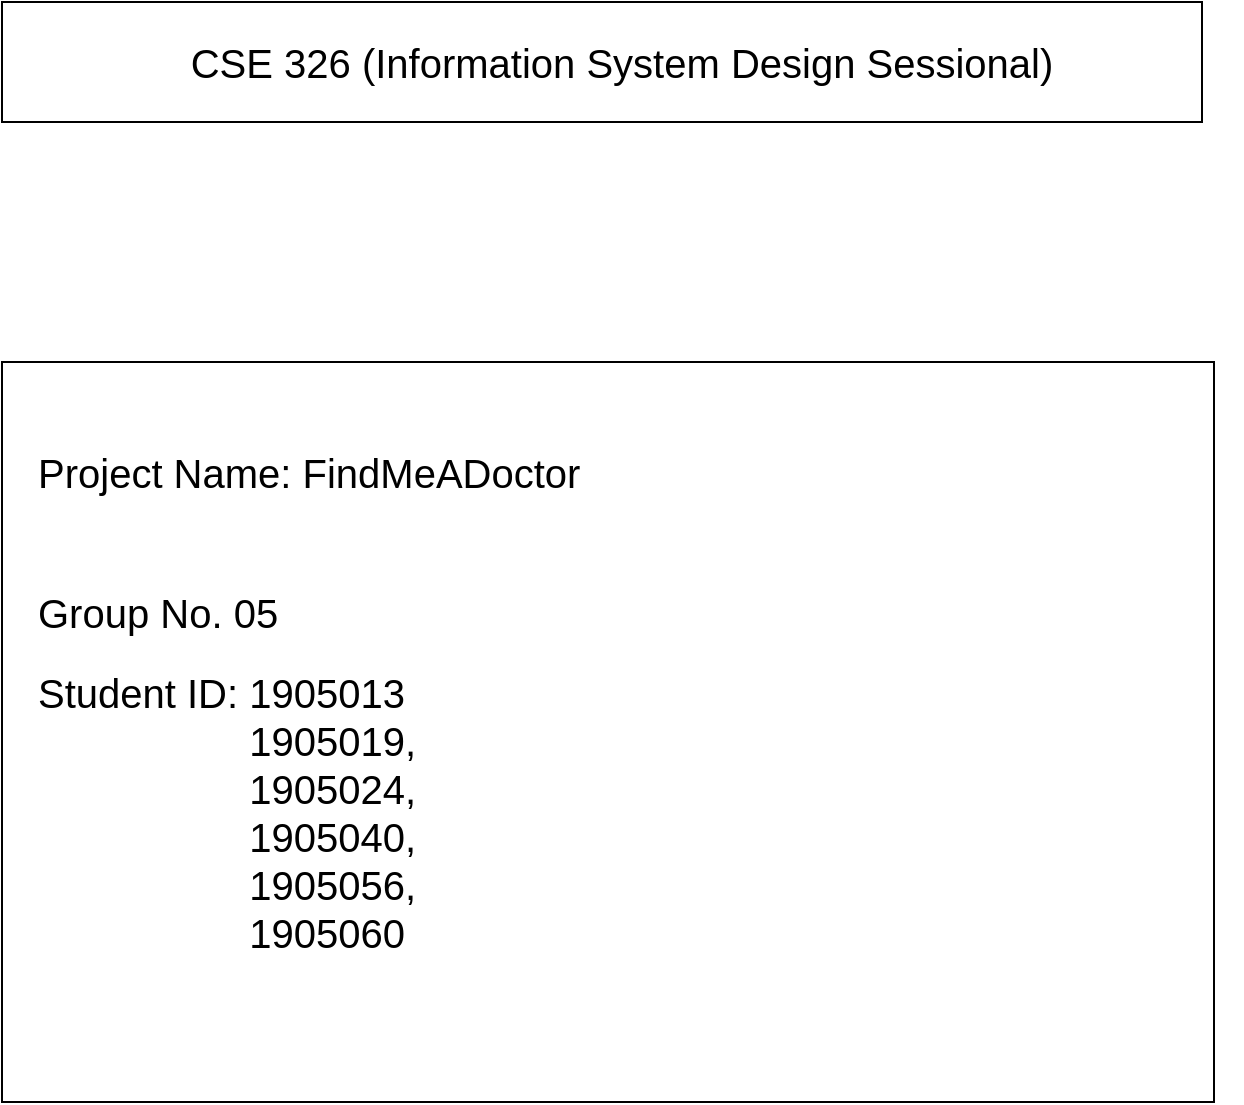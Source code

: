 <mxfile version="26.0.4" pages="9">
  <diagram id="VD2s5qyUj2NcuCkxII5X" name="Cover page">
    <mxGraphModel dx="1434" dy="765" grid="1" gridSize="10" guides="1" tooltips="1" connect="1" arrows="1" fold="1" page="1" pageScale="1" pageWidth="827" pageHeight="1169" math="0" shadow="0">
      <root>
        <mxCell id="0" />
        <mxCell id="1" parent="0" />
        <mxCell id="rqnNdg_s8CnBoi6Wm4nV-3" value="" style="rounded=0;whiteSpace=wrap;html=1;" vertex="1" parent="1">
          <mxGeometry x="114" y="60" width="600" height="60" as="geometry" />
        </mxCell>
        <mxCell id="rqnNdg_s8CnBoi6Wm4nV-4" value="CSE 326 (Information System Design Sessional)" style="text;html=1;strokeColor=none;fillColor=none;align=center;verticalAlign=middle;whiteSpace=wrap;rounded=0;fontSize=20;" vertex="1" parent="1">
          <mxGeometry x="114" y="75" width="620" height="30" as="geometry" />
        </mxCell>
        <mxCell id="el11vXVEjT762Ne3mu9_-1" value="" style="rounded=0;whiteSpace=wrap;html=1;" vertex="1" parent="1">
          <mxGeometry x="114" y="240" width="606" height="370" as="geometry" />
        </mxCell>
        <mxCell id="el11vXVEjT762Ne3mu9_-2" value="Project Name: FindMeADoctor" style="text;html=1;strokeColor=none;fillColor=none;align=left;verticalAlign=middle;whiteSpace=wrap;rounded=0;fontSize=20;" vertex="1" parent="1">
          <mxGeometry x="130" y="260" width="560" height="70" as="geometry" />
        </mxCell>
        <mxCell id="el11vXVEjT762Ne3mu9_-3" value="Group No. 05" style="text;html=1;strokeColor=none;fillColor=none;align=left;verticalAlign=middle;whiteSpace=wrap;rounded=0;fontSize=20;" vertex="1" parent="1">
          <mxGeometry x="130" y="330" width="560" height="70" as="geometry" />
        </mxCell>
        <mxCell id="el11vXVEjT762Ne3mu9_-4" value="Student ID: 1905013 &lt;br&gt;&lt;span style=&quot;white-space: pre;&quot;&gt;&#x9;&lt;/span&gt;&lt;span style=&quot;white-space: pre;&quot;&gt;&#x9;&lt;/span&gt;&amp;nbsp; &amp;nbsp;1905019, &lt;br&gt;&amp;nbsp; &lt;span style=&quot;white-space: pre;&quot;&gt;&#x9;&lt;/span&gt;&lt;span style=&quot;white-space: pre;&quot;&gt;&#x9;&lt;/span&gt;&amp;nbsp; &amp;nbsp;1905024, &lt;br&gt;&amp;nbsp;&lt;span style=&quot;white-space: pre;&quot;&gt;&#x9;&lt;/span&gt;&lt;span style=&quot;white-space: pre;&quot;&gt;&#x9;&lt;/span&gt;&amp;nbsp; &amp;nbsp;1905040, &lt;br&gt;&lt;span style=&quot;white-space: pre;&quot;&gt;&#x9;&lt;/span&gt;&amp;nbsp; &lt;span style=&quot;white-space: pre;&quot;&gt;&#x9;&lt;/span&gt;&amp;nbsp; &amp;nbsp;1905056, &lt;br&gt;&lt;span style=&quot;white-space: pre;&quot;&gt;&#x9;&lt;/span&gt;&lt;span style=&quot;white-space: pre;&quot;&gt;&#x9;&lt;/span&gt;&amp;nbsp; &amp;nbsp;1905060" style="text;html=1;strokeColor=none;fillColor=none;align=left;verticalAlign=middle;whiteSpace=wrap;rounded=0;fontSize=20;" vertex="1" parent="1">
          <mxGeometry x="130" y="430" width="560" height="70" as="geometry" />
        </mxCell>
      </root>
    </mxGraphModel>
  </diagram>
  <diagram id="C5RBs43oDa-KdzZeNtuy" name="Authentication-patient">
    <mxGraphModel dx="1434" dy="765" grid="1" gridSize="10" guides="1" tooltips="1" connect="1" arrows="1" fold="1" page="1" pageScale="1" pageWidth="827" pageHeight="1169" math="0" shadow="0">
      <root>
        <mxCell id="WIyWlLk6GJQsqaUBKTNV-0" />
        <mxCell id="WIyWlLk6GJQsqaUBKTNV-1" parent="WIyWlLk6GJQsqaUBKTNV-0" />
        <mxCell id="mSFiGJsHrSfHygWMSeKw-2" style="edgeStyle=orthogonalEdgeStyle;rounded=0;orthogonalLoop=1;jettySize=auto;html=1;entryX=0.995;entryY=0.667;entryDx=0;entryDy=0;entryPerimeter=0;" parent="WIyWlLk6GJQsqaUBKTNV-1" source="ouerLZBTuXJicgJi_KRU-0" target="ouerLZBTuXJicgJi_KRU-24" edge="1">
          <mxGeometry relative="1" as="geometry" />
        </mxCell>
        <mxCell id="ouerLZBTuXJicgJi_KRU-0" value="&lt;&lt;model&gt;&gt;&#xa;Patient" style="swimlane;fontStyle=1;align=center;verticalAlign=middle;childLayout=stackLayout;horizontal=1;startSize=26;horizontalStack=0;resizeParent=1;resizeLast=0;collapsible=1;marginBottom=0;rounded=0;shadow=0;strokeWidth=1;" parent="WIyWlLk6GJQsqaUBKTNV-1" vertex="1">
          <mxGeometry x="1160" y="290" width="160" height="460" as="geometry">
            <mxRectangle x="130" y="380" width="160" height="26" as="alternateBounds" />
          </mxGeometry>
        </mxCell>
        <mxCell id="ouerLZBTuXJicgJi_KRU-1" value="- Patient ID&#xa;" style="text;align=left;verticalAlign=top;spacingLeft=4;spacingRight=4;overflow=hidden;rotatable=0;points=[[0,0.5],[1,0.5]];portConstraint=eastwest;" parent="ouerLZBTuXJicgJi_KRU-0" vertex="1">
          <mxGeometry y="26" width="160" height="26" as="geometry" />
        </mxCell>
        <mxCell id="ouerLZBTuXJicgJi_KRU-2" value="- name" style="text;align=left;verticalAlign=top;spacingLeft=4;spacingRight=4;overflow=hidden;rotatable=0;points=[[0,0.5],[1,0.5]];portConstraint=eastwest;rounded=0;shadow=0;html=0;" parent="ouerLZBTuXJicgJi_KRU-0" vertex="1">
          <mxGeometry y="52" width="160" height="26" as="geometry" />
        </mxCell>
        <mxCell id="ouerLZBTuXJicgJi_KRU-3" value="- DOB" style="text;align=left;verticalAlign=top;spacingLeft=4;spacingRight=4;overflow=hidden;rotatable=0;points=[[0,0.5],[1,0.5]];portConstraint=eastwest;" parent="ouerLZBTuXJicgJi_KRU-0" vertex="1">
          <mxGeometry y="78" width="160" height="26" as="geometry" />
        </mxCell>
        <mxCell id="ouerLZBTuXJicgJi_KRU-4" value="- address" style="text;align=left;verticalAlign=top;spacingLeft=4;spacingRight=4;overflow=hidden;rotatable=0;points=[[0,0.5],[1,0.5]];portConstraint=eastwest;rounded=0;shadow=0;html=0;" parent="ouerLZBTuXJicgJi_KRU-0" vertex="1">
          <mxGeometry y="104" width="160" height="26" as="geometry" />
        </mxCell>
        <mxCell id="ouerLZBTuXJicgJi_KRU-5" value="- gender" style="text;align=left;verticalAlign=top;spacingLeft=4;spacingRight=4;overflow=hidden;rotatable=0;points=[[0,0.5],[1,0.5]];portConstraint=eastwest;rounded=0;shadow=0;html=0;" parent="ouerLZBTuXJicgJi_KRU-0" vertex="1">
          <mxGeometry y="130" width="160" height="26" as="geometry" />
        </mxCell>
        <mxCell id="ouerLZBTuXJicgJi_KRU-6" value="- phone" style="text;align=left;verticalAlign=top;spacingLeft=4;spacingRight=4;overflow=hidden;rotatable=0;points=[[0,0.5],[1,0.5]];portConstraint=eastwest;rounded=0;shadow=0;html=0;" parent="ouerLZBTuXJicgJi_KRU-0" vertex="1">
          <mxGeometry y="156" width="160" height="26" as="geometry" />
        </mxCell>
        <mxCell id="ouerLZBTuXJicgJi_KRU-7" value="- NID&#xa;" style="text;align=left;verticalAlign=top;spacingLeft=4;spacingRight=4;overflow=hidden;rotatable=0;points=[[0,0.5],[1,0.5]];portConstraint=eastwest;rounded=0;shadow=0;html=0;" parent="ouerLZBTuXJicgJi_KRU-0" vertex="1">
          <mxGeometry y="182" width="160" height="32" as="geometry" />
        </mxCell>
        <mxCell id="ouerLZBTuXJicgJi_KRU-8" value="- height&#xa;" style="text;align=left;verticalAlign=top;spacingLeft=4;spacingRight=4;overflow=hidden;rotatable=0;points=[[0,0.5],[1,0.5]];portConstraint=eastwest;rounded=0;shadow=0;html=0;" parent="ouerLZBTuXJicgJi_KRU-0" vertex="1">
          <mxGeometry y="214" width="160" height="32" as="geometry" />
        </mxCell>
        <mxCell id="ouerLZBTuXJicgJi_KRU-10" value="- weight&#xa;&#xa;- occupations[]&#xa;" style="text;align=left;verticalAlign=top;spacingLeft=4;spacingRight=4;overflow=hidden;rotatable=0;points=[[0,0.5],[1,0.5]];portConstraint=eastwest;rounded=0;shadow=0;html=0;" parent="ouerLZBTuXJicgJi_KRU-0" vertex="1">
          <mxGeometry y="246" width="160" height="84" as="geometry" />
        </mxCell>
        <mxCell id="ouerLZBTuXJicgJi_KRU-16" value="" style="endArrow=none;html=1;rounded=0;entryX=1.019;entryY=0.884;entryDx=0;entryDy=0;entryPerimeter=0;" parent="ouerLZBTuXJicgJi_KRU-0" target="ouerLZBTuXJicgJi_KRU-10" edge="1">
          <mxGeometry width="50" height="50" relative="1" as="geometry">
            <mxPoint y="320" as="sourcePoint" />
            <mxPoint x="50" y="270" as="targetPoint" />
          </mxGeometry>
        </mxCell>
        <mxCell id="ouerLZBTuXJicgJi_KRU-11" value="+ getById(id)" style="text;align=left;verticalAlign=top;spacingLeft=4;spacingRight=4;overflow=hidden;rotatable=0;points=[[0,0.5],[1,0.5]];portConstraint=eastwest;rounded=0;shadow=0;html=0;" parent="ouerLZBTuXJicgJi_KRU-0" vertex="1">
          <mxGeometry y="330" width="160" height="30" as="geometry" />
        </mxCell>
        <mxCell id="ouerLZBTuXJicgJi_KRU-12" value="+ getByNID(nid)" style="text;align=left;verticalAlign=top;spacingLeft=4;spacingRight=4;overflow=hidden;rotatable=0;points=[[0,0.5],[1,0.5]];portConstraint=eastwest;rounded=0;shadow=0;html=0;" parent="ouerLZBTuXJicgJi_KRU-0" vertex="1">
          <mxGeometry y="360" width="160" height="32" as="geometry" />
        </mxCell>
        <mxCell id="ouerLZBTuXJicgJi_KRU-13" value="+ getByName(name)" style="text;align=left;verticalAlign=top;spacingLeft=4;spacingRight=4;overflow=hidden;rotatable=0;points=[[0,0.5],[1,0.5]];portConstraint=eastwest;rounded=0;shadow=0;html=0;" parent="ouerLZBTuXJicgJi_KRU-0" vertex="1">
          <mxGeometry y="392" width="160" height="28" as="geometry" />
        </mxCell>
        <mxCell id="ouerLZBTuXJicgJi_KRU-14" value="+ getByPhoneNo(phn)" style="text;align=left;verticalAlign=top;spacingLeft=4;spacingRight=4;overflow=hidden;rotatable=0;points=[[0,0.5],[1,0.5]];portConstraint=eastwest;rounded=0;shadow=0;html=0;" parent="ouerLZBTuXJicgJi_KRU-0" vertex="1">
          <mxGeometry y="420" width="160" height="32" as="geometry" />
        </mxCell>
        <mxCell id="mSFiGJsHrSfHygWMSeKw-0" style="edgeStyle=orthogonalEdgeStyle;rounded=0;orthogonalLoop=1;jettySize=auto;html=1;entryX=0.25;entryY=0;entryDx=0;entryDy=0;" parent="WIyWlLk6GJQsqaUBKTNV-1" source="ouerLZBTuXJicgJi_KRU-22" target="ouerLZBTuXJicgJi_KRU-24" edge="1">
          <mxGeometry relative="1" as="geometry" />
        </mxCell>
        <mxCell id="ouerLZBTuXJicgJi_KRU-22" value="&lt;p style=&quot;margin:0px;margin-top:4px;text-align:center;&quot;&gt;&lt;i&gt;&amp;lt;&amp;lt;boundary&amp;gt;&amp;gt;&lt;/i&gt;&lt;br&gt;&lt;b&gt;LoginUI&lt;/b&gt;&lt;/p&gt;&lt;hr size=&quot;1&quot;&gt;&lt;p style=&quot;margin:0px;margin-left:4px;&quot;&gt;&lt;br&gt;&lt;/p&gt;&lt;hr size=&quot;1&quot;&gt;&lt;p style=&quot;margin:0px;margin-left:4px;&quot;&gt;+ inputPatientInfo(username, pass)&lt;/p&gt;&lt;p style=&quot;margin:0px;margin-left:4px;&quot;&gt;+ login()&lt;/p&gt;&lt;p style=&quot;margin:0px;margin-left:4px;&quot;&gt;+ forgotPass(username, email)&lt;/p&gt;&lt;p style=&quot;margin:0px;margin-left:4px;&quot;&gt;&lt;br&gt;&lt;/p&gt;" style="verticalAlign=top;align=left;overflow=fill;fontSize=12;fontFamily=Helvetica;html=1;" parent="WIyWlLk6GJQsqaUBKTNV-1" vertex="1">
          <mxGeometry x="150" y="220" width="240" height="130" as="geometry" />
        </mxCell>
        <mxCell id="mSFiGJsHrSfHygWMSeKw-1" style="edgeStyle=orthogonalEdgeStyle;rounded=0;orthogonalLoop=1;jettySize=auto;html=1;entryX=0.281;entryY=1.013;entryDx=0;entryDy=0;entryPerimeter=0;" parent="WIyWlLk6GJQsqaUBKTNV-1" source="ouerLZBTuXJicgJi_KRU-23" target="ouerLZBTuXJicgJi_KRU-24" edge="1">
          <mxGeometry relative="1" as="geometry" />
        </mxCell>
        <mxCell id="ouerLZBTuXJicgJi_KRU-23" value="&lt;p style=&quot;margin:0px;margin-top:4px;text-align:center;&quot;&gt;&lt;i&gt;&amp;lt;&amp;lt;boundary&amp;gt;&amp;gt;&lt;/i&gt;&lt;br&gt;&lt;b&gt;RegisterUI&lt;/b&gt;&lt;/p&gt;&lt;hr size=&quot;1&quot;&gt;&lt;p style=&quot;margin:0px;margin-left:4px;&quot;&gt;&lt;br&gt;&lt;/p&gt;&lt;hr size=&quot;1&quot;&gt;&lt;p style=&quot;margin:0px;margin-left:4px;&quot;&gt;+ inputPatientInfo(username, fullname, password, phone)&lt;/p&gt;&lt;p style=&quot;margin:0px;margin-left:4px;&quot;&gt;+ signup()&lt;/p&gt;" style="verticalAlign=top;align=left;overflow=fill;fontSize=12;fontFamily=Helvetica;html=1;" parent="WIyWlLk6GJQsqaUBKTNV-1" vertex="1">
          <mxGeometry x="80" y="640" width="380" height="110" as="geometry" />
        </mxCell>
        <mxCell id="ouerLZBTuXJicgJi_KRU-24" value="&lt;p style=&quot;margin:0px;margin-top:4px;text-align:center;&quot;&gt;&lt;i&gt;&amp;lt;&amp;lt;control&amp;gt;&amp;gt;&lt;/i&gt;&lt;br&gt;&lt;b&gt;AuthControl&lt;/b&gt;&lt;/p&gt;&lt;hr size=&quot;1&quot;&gt;&lt;p style=&quot;margin:0px;margin-left:4px;&quot;&gt;&lt;br&gt;&lt;/p&gt;&lt;hr size=&quot;1&quot;&gt;&lt;p style=&quot;margin:0px;margin-left:4px;&quot;&gt;+ inputPatientInfo(username, fullname, password, gender, phone)&lt;/p&gt;&lt;p style=&quot;margin:0px;margin-left:4px;&quot;&gt;+ forgetPassword(username, email)&lt;/p&gt;&lt;p style=&quot;margin:0px;margin-left:4px;&quot;&gt;&lt;br&gt;&lt;/p&gt;&lt;p style=&quot;margin:0px;margin-left:4px;&quot;&gt;+ signup(username,fullname, password, gender, phone)&lt;/p&gt;" style="verticalAlign=top;align=left;overflow=fill;fontSize=12;fontFamily=Helvetica;html=1;" parent="WIyWlLk6GJQsqaUBKTNV-1" vertex="1">
          <mxGeometry x="630" y="420" width="370" height="150" as="geometry" />
        </mxCell>
      </root>
    </mxGraphModel>
  </diagram>
  <diagram id="7Wnrm80K6HY0eEEQHC6R" name="Authentication-Doctor">
    <mxGraphModel dx="1434" dy="765" grid="1" gridSize="10" guides="1" tooltips="1" connect="1" arrows="1" fold="1" page="1" pageScale="1" pageWidth="827" pageHeight="1169" math="0" shadow="0">
      <root>
        <mxCell id="0" />
        <mxCell id="1" parent="0" />
        <mxCell id="T9lnWNuGNBTBXN3EiK_T-1" style="edgeStyle=orthogonalEdgeStyle;rounded=0;orthogonalLoop=1;jettySize=auto;html=1;entryX=0.995;entryY=0.667;entryDx=0;entryDy=0;entryPerimeter=0;" edge="1" parent="1" target="T9lnWNuGNBTBXN3EiK_T-21">
          <mxGeometry relative="1" as="geometry">
            <mxPoint x="1160" y="520" as="sourcePoint" />
          </mxGeometry>
        </mxCell>
        <mxCell id="T9lnWNuGNBTBXN3EiK_T-17" style="edgeStyle=orthogonalEdgeStyle;rounded=0;orthogonalLoop=1;jettySize=auto;html=1;entryX=0.25;entryY=0;entryDx=0;entryDy=0;" edge="1" parent="1" source="T9lnWNuGNBTBXN3EiK_T-18" target="T9lnWNuGNBTBXN3EiK_T-21">
          <mxGeometry relative="1" as="geometry" />
        </mxCell>
        <mxCell id="T9lnWNuGNBTBXN3EiK_T-18" value="&lt;p style=&quot;margin:0px;margin-top:4px;text-align:center;&quot;&gt;&lt;i&gt;&amp;lt;&amp;lt;boundary&amp;gt;&amp;gt;&lt;/i&gt;&lt;br&gt;&lt;b&gt;LoginUI&lt;/b&gt;&lt;/p&gt;&lt;hr size=&quot;1&quot;&gt;&lt;p style=&quot;margin:0px;margin-left:4px;&quot;&gt;&lt;br&gt;&lt;/p&gt;&lt;hr size=&quot;1&quot;&gt;&lt;p style=&quot;margin:0px;margin-left:4px;&quot;&gt;+ inputDoctorInfo(username, pass)&lt;/p&gt;&lt;p style=&quot;margin:0px;margin-left:4px;&quot;&gt;+ login()&lt;/p&gt;&lt;p style=&quot;margin:0px;margin-left:4px;&quot;&gt;+ forgotPass(username, email)&lt;/p&gt;&lt;p style=&quot;margin:0px;margin-left:4px;&quot;&gt;&lt;br&gt;&lt;/p&gt;" style="verticalAlign=top;align=left;overflow=fill;fontSize=12;fontFamily=Helvetica;html=1;" vertex="1" parent="1">
          <mxGeometry x="150" y="220" width="240" height="130" as="geometry" />
        </mxCell>
        <mxCell id="T9lnWNuGNBTBXN3EiK_T-19" style="edgeStyle=orthogonalEdgeStyle;rounded=0;orthogonalLoop=1;jettySize=auto;html=1;entryX=0.281;entryY=1.013;entryDx=0;entryDy=0;entryPerimeter=0;" edge="1" parent="1" source="T9lnWNuGNBTBXN3EiK_T-20" target="T9lnWNuGNBTBXN3EiK_T-21">
          <mxGeometry relative="1" as="geometry" />
        </mxCell>
        <mxCell id="T9lnWNuGNBTBXN3EiK_T-20" value="&lt;p style=&quot;margin:0px;margin-top:4px;text-align:center;&quot;&gt;&lt;i&gt;&amp;lt;&amp;lt;boundary&amp;gt;&amp;gt;&lt;/i&gt;&lt;br&gt;&lt;b&gt;RegisterUI&lt;/b&gt;&lt;/p&gt;&lt;hr size=&quot;1&quot;&gt;&lt;p style=&quot;margin:0px;margin-left:4px;&quot;&gt;&lt;br&gt;&lt;/p&gt;&lt;hr size=&quot;1&quot;&gt;&lt;p style=&quot;margin:0px;margin-left:4px;&quot;&gt;+ inputDoctorInfo(username, fullname, password, phone)&lt;/p&gt;&lt;p style=&quot;margin:0px;margin-left:4px;&quot;&gt;+ signup()&lt;/p&gt;" style="verticalAlign=top;align=left;overflow=fill;fontSize=12;fontFamily=Helvetica;html=1;" vertex="1" parent="1">
          <mxGeometry x="80" y="640" width="380" height="110" as="geometry" />
        </mxCell>
        <mxCell id="T9lnWNuGNBTBXN3EiK_T-21" value="&lt;p style=&quot;margin:0px;margin-top:4px;text-align:center;&quot;&gt;&lt;i&gt;&amp;lt;&amp;lt;control&amp;gt;&amp;gt;&lt;/i&gt;&lt;br&gt;&lt;b&gt;AuthControl&lt;/b&gt;&lt;/p&gt;&lt;hr size=&quot;1&quot;&gt;&lt;p style=&quot;margin:0px;margin-left:4px;&quot;&gt;&lt;br&gt;&lt;/p&gt;&lt;hr size=&quot;1&quot;&gt;&lt;p style=&quot;margin:0px;margin-left:4px;&quot;&gt;+ inputDoctorInfo(username, fullname, password, gender, phone)&lt;/p&gt;&lt;p style=&quot;margin:0px;margin-left:4px;&quot;&gt;+ forgetPassword(username, email)&lt;/p&gt;&lt;p style=&quot;margin:0px;margin-left:4px;&quot;&gt;&lt;br&gt;&lt;/p&gt;&lt;p style=&quot;margin:0px;margin-left:4px;&quot;&gt;+ signup(username,fullname, password, gender, phone)&lt;/p&gt;" style="verticalAlign=top;align=left;overflow=fill;fontSize=12;fontFamily=Helvetica;html=1;" vertex="1" parent="1">
          <mxGeometry x="630" y="420" width="370" height="150" as="geometry" />
        </mxCell>
        <mxCell id="4aAzoEyaXbCmUtow_a9Q-1" value="" style="rounded=0;whiteSpace=wrap;html=1;" vertex="1" parent="1">
          <mxGeometry x="1140" y="330" width="230" height="480" as="geometry" />
        </mxCell>
        <mxCell id="4aAzoEyaXbCmUtow_a9Q-2" value="" style="endArrow=none;html=1;rounded=0;" edge="1" parent="1">
          <mxGeometry width="50" height="50" relative="1" as="geometry">
            <mxPoint x="1140" y="370" as="sourcePoint" />
            <mxPoint x="1370.0" y="370" as="targetPoint" />
            <Array as="points">
              <mxPoint x="1260" y="370" />
              <mxPoint x="1370" y="370" />
            </Array>
          </mxGeometry>
        </mxCell>
        <mxCell id="4aAzoEyaXbCmUtow_a9Q-3" value="&amp;lt;&amp;lt;model&amp;gt;&amp;gt;" style="text;html=1;strokeColor=none;fillColor=none;align=center;verticalAlign=middle;whiteSpace=wrap;rounded=0;" vertex="1" parent="1">
          <mxGeometry x="1225" y="330" width="60" height="20" as="geometry" />
        </mxCell>
        <mxCell id="4aAzoEyaXbCmUtow_a9Q-4" value="Doctor" style="text;html=1;strokeColor=none;fillColor=none;align=center;verticalAlign=middle;whiteSpace=wrap;rounded=0;" vertex="1" parent="1">
          <mxGeometry x="1225" y="350" width="60" height="20" as="geometry" />
        </mxCell>
        <mxCell id="4aAzoEyaXbCmUtow_a9Q-5" value="- Doctor ID" style="text;html=1;strokeColor=none;fillColor=none;align=left;verticalAlign=middle;whiteSpace=wrap;rounded=0;" vertex="1" parent="1">
          <mxGeometry x="1140" y="380" width="230" height="20" as="geometry" />
        </mxCell>
        <mxCell id="4aAzoEyaXbCmUtow_a9Q-6" value="- Name" style="text;html=1;strokeColor=none;fillColor=none;align=left;verticalAlign=middle;whiteSpace=wrap;rounded=0;" vertex="1" parent="1">
          <mxGeometry x="1140" y="400" width="230" height="20" as="geometry" />
        </mxCell>
        <mxCell id="4aAzoEyaXbCmUtow_a9Q-7" value="- Speciality" style="text;html=1;strokeColor=none;fillColor=none;align=left;verticalAlign=middle;whiteSpace=wrap;rounded=0;" vertex="1" parent="1">
          <mxGeometry x="1140" y="440" width="230" height="20" as="geometry" />
        </mxCell>
        <mxCell id="4aAzoEyaXbCmUtow_a9Q-8" value="- Gender" style="text;html=1;strokeColor=none;fillColor=none;align=left;verticalAlign=middle;whiteSpace=wrap;rounded=0;" vertex="1" parent="1">
          <mxGeometry x="1140" y="460" width="230" height="20" as="geometry" />
        </mxCell>
        <mxCell id="4aAzoEyaXbCmUtow_a9Q-9" value="- Chamber location[]" style="text;html=1;strokeColor=none;fillColor=none;align=left;verticalAlign=middle;whiteSpace=wrap;rounded=0;" vertex="1" parent="1">
          <mxGeometry x="1140" y="480" width="230" height="20" as="geometry" />
        </mxCell>
        <mxCell id="4aAzoEyaXbCmUtow_a9Q-10" value="- Affiliated Hospital" style="text;html=1;strokeColor=none;fillColor=none;align=left;verticalAlign=middle;whiteSpace=wrap;rounded=0;" vertex="1" parent="1">
          <mxGeometry x="1140" y="500" width="230" height="20" as="geometry" />
        </mxCell>
        <mxCell id="4aAzoEyaXbCmUtow_a9Q-11" value="- Degree[]" style="text;html=1;strokeColor=none;fillColor=none;align=left;verticalAlign=middle;whiteSpace=wrap;rounded=0;" vertex="1" parent="1">
          <mxGeometry x="1140" y="520" width="230" height="20" as="geometry" />
        </mxCell>
        <mxCell id="4aAzoEyaXbCmUtow_a9Q-12" value="- Domain" style="text;html=1;strokeColor=none;fillColor=none;align=left;verticalAlign=middle;whiteSpace=wrap;rounded=0;" vertex="1" parent="1">
          <mxGeometry x="1140" y="420" width="230" height="20" as="geometry" />
        </mxCell>
        <mxCell id="4aAzoEyaXbCmUtow_a9Q-13" value="" style="endArrow=none;html=1;rounded=0;" edge="1" parent="1" target="4aAzoEyaXbCmUtow_a9Q-1">
          <mxGeometry width="50" height="50" relative="1" as="geometry">
            <mxPoint x="1140" y="560" as="sourcePoint" />
            <mxPoint x="1190" y="510" as="targetPoint" />
            <Array as="points">
              <mxPoint x="1370" y="560" />
            </Array>
          </mxGeometry>
        </mxCell>
        <mxCell id="4aAzoEyaXbCmUtow_a9Q-14" value="+ getByName(name)" style="text;html=1;strokeColor=none;fillColor=none;align=left;verticalAlign=middle;whiteSpace=wrap;rounded=0;" vertex="1" parent="1">
          <mxGeometry x="1140" y="560" width="230" height="30" as="geometry" />
        </mxCell>
        <mxCell id="4aAzoEyaXbCmUtow_a9Q-15" value="+ getByLocation(location)" style="text;html=1;strokeColor=none;fillColor=none;align=left;verticalAlign=middle;whiteSpace=wrap;rounded=0;" vertex="1" parent="1">
          <mxGeometry x="1140" y="590" width="230" height="30" as="geometry" />
        </mxCell>
        <mxCell id="4aAzoEyaXbCmUtow_a9Q-16" value="+ getByGender(gender)" style="text;html=1;strokeColor=none;fillColor=none;align=left;verticalAlign=middle;whiteSpace=wrap;rounded=0;" vertex="1" parent="1">
          <mxGeometry x="1140" y="620" width="230" height="30" as="geometry" />
        </mxCell>
        <mxCell id="4aAzoEyaXbCmUtow_a9Q-17" value="+ getByHospital(hospital)" style="text;html=1;strokeColor=none;fillColor=none;align=left;verticalAlign=middle;whiteSpace=wrap;rounded=0;" vertex="1" parent="1">
          <mxGeometry x="1140" y="650" width="230" height="30" as="geometry" />
        </mxCell>
        <mxCell id="4aAzoEyaXbCmUtow_a9Q-18" value="+ getBySpeciality(speciality)" style="text;html=1;strokeColor=none;fillColor=none;align=left;verticalAlign=middle;whiteSpace=wrap;rounded=0;" vertex="1" parent="1">
          <mxGeometry x="1140" y="680" width="230" height="30" as="geometry" />
        </mxCell>
        <mxCell id="4aAzoEyaXbCmUtow_a9Q-19" value="+ getByDomain(domain)" style="text;html=1;strokeColor=none;fillColor=none;align=left;verticalAlign=middle;whiteSpace=wrap;rounded=0;" vertex="1" parent="1">
          <mxGeometry x="1140" y="710" width="230" height="30" as="geometry" />
        </mxCell>
        <mxCell id="4aAzoEyaXbCmUtow_a9Q-20" value="+getReviews(Did)" style="text;html=1;strokeColor=none;fillColor=none;align=center;verticalAlign=middle;whiteSpace=wrap;rounded=0;" vertex="1" parent="1">
          <mxGeometry x="1165" y="750" width="60" height="30" as="geometry" />
        </mxCell>
      </root>
    </mxGraphModel>
  </diagram>
  <diagram id="90BwVWJfoiFmS7jmwn2u" name="Search">
    <mxGraphModel dx="1793" dy="956" grid="1" gridSize="10" guides="1" tooltips="1" connect="1" arrows="1" fold="1" page="1" pageScale="1" pageWidth="850" pageHeight="1100" math="0" shadow="0">
      <root>
        <mxCell id="0" />
        <mxCell id="1" parent="0" />
        <mxCell id="DYPxfwgayY07thLflfDZ-1" value="&lt;&lt;view&gt;&gt;&#xa;SearchUI&#xa;" style="swimlane;fontStyle=1;align=center;verticalAlign=middle;childLayout=stackLayout;horizontal=1;startSize=26;horizontalStack=0;resizeParent=1;resizeLast=0;collapsible=1;marginBottom=0;rounded=0;shadow=0;strokeWidth=1;spacing=6;spacingTop=12;" parent="1" vertex="1">
          <mxGeometry x="40" y="70" width="270" height="470" as="geometry">
            <mxRectangle x="230" y="140" width="160" height="26" as="alternateBounds" />
          </mxGeometry>
        </mxCell>
        <mxCell id="DYPxfwgayY07thLflfDZ-2" value="" style="line;html=1;strokeWidth=1;align=left;verticalAlign=middle;spacingTop=-1;spacingLeft=3;spacingRight=3;rotatable=0;labelPosition=right;points=[];portConstraint=eastwest;" parent="DYPxfwgayY07thLflfDZ-1" vertex="1">
          <mxGeometry y="26" width="270" height="8" as="geometry" />
        </mxCell>
        <mxCell id="DYPxfwgayY07thLflfDZ-3" value="+inputName()&#xa;&#xa;+ selectSpeciality()&#xa;&#xa;+ selectLocation()&#xa;&#xa;+ selectSymptom()&#xa;&#xa;+ selectHospital()&#xa;&#xa;+ selectGender()" style="text;align=left;verticalAlign=top;spacingLeft=4;spacingRight=4;overflow=hidden;rotatable=0;points=[[0,0.5],[1,0.5]];portConstraint=eastwest;" parent="DYPxfwgayY07thLflfDZ-1" vertex="1">
          <mxGeometry y="34" width="270" height="176" as="geometry" />
        </mxCell>
        <mxCell id="DYPxfwgayY07thLflfDZ-10" value="+viewSearchResults()&#xa;&#xa;+search(Speciality, Location, Symptom, Hospital)&#xa;&#xa;+ sort_subspeciality (doctor_list)&#xa;&#xa;+sort_rating (doctor_list)&#xa;&#xa;+ sort_rating(alphabetically)" style="text;align=left;verticalAlign=top;spacingLeft=4;spacingRight=4;overflow=hidden;rotatable=0;points=[[0,0.5],[1,0.5]];portConstraint=eastwest;" parent="DYPxfwgayY07thLflfDZ-1" vertex="1">
          <mxGeometry y="210" width="270" height="260" as="geometry" />
        </mxCell>
        <mxCell id="9JgbJdfANQ0KhbxYy4nV-2" value="" style="rounded=0;whiteSpace=wrap;html=1;" parent="1" vertex="1">
          <mxGeometry x="990" y="70" width="230" height="480" as="geometry" />
        </mxCell>
        <mxCell id="9JgbJdfANQ0KhbxYy4nV-3" value="" style="endArrow=none;html=1;rounded=0;" parent="1" edge="1">
          <mxGeometry width="50" height="50" relative="1" as="geometry">
            <mxPoint x="990" y="120" as="sourcePoint" />
            <mxPoint x="1220.0" y="120" as="targetPoint" />
            <Array as="points">
              <mxPoint x="1110" y="120" />
              <mxPoint x="1220" y="120" />
            </Array>
          </mxGeometry>
        </mxCell>
        <mxCell id="9JgbJdfANQ0KhbxYy4nV-4" value="&amp;lt;&amp;lt;model&amp;gt;&amp;gt;" style="text;html=1;strokeColor=none;fillColor=none;align=center;verticalAlign=middle;whiteSpace=wrap;rounded=0;" parent="1" vertex="1">
          <mxGeometry x="1075" y="80" width="60" height="20" as="geometry" />
        </mxCell>
        <mxCell id="9JgbJdfANQ0KhbxYy4nV-6" value="Doctor" style="text;html=1;strokeColor=none;fillColor=none;align=center;verticalAlign=middle;whiteSpace=wrap;rounded=0;" parent="1" vertex="1">
          <mxGeometry x="1075" y="100" width="60" height="20" as="geometry" />
        </mxCell>
        <mxCell id="KPMnyUSMcXpoe-LSi_A_-1" style="edgeStyle=orthogonalEdgeStyle;rounded=0;orthogonalLoop=1;jettySize=auto;html=1;" edge="1" parent="1" source="9JgbJdfANQ0KhbxYy4nV-8">
          <mxGeometry relative="1" as="geometry">
            <mxPoint x="630" y="450.0" as="targetPoint" />
          </mxGeometry>
        </mxCell>
        <mxCell id="9JgbJdfANQ0KhbxYy4nV-8" value="" style="rounded=0;whiteSpace=wrap;html=1;" parent="1" vertex="1">
          <mxGeometry x="570" y="520" width="180" height="140" as="geometry" />
        </mxCell>
        <mxCell id="9JgbJdfANQ0KhbxYy4nV-9" value="" style="endArrow=none;html=1;rounded=0;" parent="1" target="9JgbJdfANQ0KhbxYy4nV-8" edge="1">
          <mxGeometry width="50" height="50" relative="1" as="geometry">
            <mxPoint x="570" y="570" as="sourcePoint" />
            <mxPoint x="620" y="520" as="targetPoint" />
            <Array as="points">
              <mxPoint x="750" y="570" />
            </Array>
          </mxGeometry>
        </mxCell>
        <mxCell id="9JgbJdfANQ0KhbxYy4nV-11" value="&amp;lt;&amp;lt;model&amp;gt;&amp;gt;" style="text;html=1;strokeColor=none;fillColor=none;align=center;verticalAlign=middle;whiteSpace=wrap;rounded=0;" parent="1" vertex="1">
          <mxGeometry x="625" y="520" width="60" height="20" as="geometry" />
        </mxCell>
        <mxCell id="9JgbJdfANQ0KhbxYy4nV-12" value="Symptom" style="text;html=1;strokeColor=none;fillColor=none;align=center;verticalAlign=middle;whiteSpace=wrap;rounded=0;" parent="1" vertex="1">
          <mxGeometry x="625" y="540" width="60" height="20" as="geometry" />
        </mxCell>
        <mxCell id="9JgbJdfANQ0KhbxYy4nV-15" value="- symptom" style="text;html=1;strokeColor=none;fillColor=none;align=left;verticalAlign=middle;whiteSpace=wrap;rounded=0;" parent="1" vertex="1">
          <mxGeometry x="570" y="570" width="180" height="20" as="geometry" />
        </mxCell>
        <mxCell id="9JgbJdfANQ0KhbxYy4nV-16" value="- speciality[]" style="text;html=1;strokeColor=none;fillColor=none;align=left;verticalAlign=middle;whiteSpace=wrap;rounded=0;" parent="1" vertex="1">
          <mxGeometry x="570" y="590" width="180" height="20" as="geometry" />
        </mxCell>
        <mxCell id="9JgbJdfANQ0KhbxYy4nV-17" value="" style="endArrow=none;html=1;rounded=0;" parent="1" edge="1">
          <mxGeometry width="50" height="50" relative="1" as="geometry">
            <mxPoint x="570" y="620" as="sourcePoint" />
            <mxPoint x="750.0" y="620.0" as="targetPoint" />
            <Array as="points">
              <mxPoint x="750" y="620" />
            </Array>
          </mxGeometry>
        </mxCell>
        <mxCell id="9JgbJdfANQ0KhbxYy4nV-19" value="+ getSpeciality(symptom)" style="text;html=1;strokeColor=none;fillColor=none;align=left;verticalAlign=middle;whiteSpace=wrap;rounded=0;" parent="1" vertex="1">
          <mxGeometry x="570" y="630" width="180" height="20" as="geometry" />
        </mxCell>
        <mxCell id="9JgbJdfANQ0KhbxYy4nV-21" value="- Doctor ID" style="text;html=1;strokeColor=none;fillColor=none;align=left;verticalAlign=middle;whiteSpace=wrap;rounded=0;" parent="1" vertex="1">
          <mxGeometry x="990" y="130" width="230" height="20" as="geometry" />
        </mxCell>
        <mxCell id="9JgbJdfANQ0KhbxYy4nV-22" value="- Name" style="text;html=1;strokeColor=none;fillColor=none;align=left;verticalAlign=middle;whiteSpace=wrap;rounded=0;" parent="1" vertex="1">
          <mxGeometry x="990" y="150" width="230" height="20" as="geometry" />
        </mxCell>
        <mxCell id="9JgbJdfANQ0KhbxYy4nV-23" value="- Speciality" style="text;html=1;strokeColor=none;fillColor=none;align=left;verticalAlign=middle;whiteSpace=wrap;rounded=0;" parent="1" vertex="1">
          <mxGeometry x="990" y="190" width="230" height="20" as="geometry" />
        </mxCell>
        <mxCell id="9JgbJdfANQ0KhbxYy4nV-24" value="- Gender" style="text;html=1;strokeColor=none;fillColor=none;align=left;verticalAlign=middle;whiteSpace=wrap;rounded=0;" parent="1" vertex="1">
          <mxGeometry x="990" y="210" width="230" height="20" as="geometry" />
        </mxCell>
        <mxCell id="9JgbJdfANQ0KhbxYy4nV-25" value="- Chamber location[]" style="text;html=1;strokeColor=none;fillColor=none;align=left;verticalAlign=middle;whiteSpace=wrap;rounded=0;" parent="1" vertex="1">
          <mxGeometry x="990" y="230" width="230" height="20" as="geometry" />
        </mxCell>
        <mxCell id="4tIJRRfcUaRdHpvq3RzD-4" style="edgeStyle=orthogonalEdgeStyle;rounded=0;orthogonalLoop=1;jettySize=auto;html=1;entryX=1.011;entryY=0.649;entryDx=0;entryDy=0;entryPerimeter=0;" parent="1" source="9JgbJdfANQ0KhbxYy4nV-26" target="9JgbJdfANQ0KhbxYy4nV-36" edge="1">
          <mxGeometry relative="1" as="geometry" />
        </mxCell>
        <mxCell id="9JgbJdfANQ0KhbxYy4nV-26" value="- Affiliated Hospital" style="text;html=1;strokeColor=none;fillColor=none;align=left;verticalAlign=middle;whiteSpace=wrap;rounded=0;" parent="1" vertex="1">
          <mxGeometry x="990" y="250" width="230" height="20" as="geometry" />
        </mxCell>
        <mxCell id="9JgbJdfANQ0KhbxYy4nV-27" value="- Degree[]" style="text;html=1;strokeColor=none;fillColor=none;align=left;verticalAlign=middle;whiteSpace=wrap;rounded=0;" parent="1" vertex="1">
          <mxGeometry x="990" y="270" width="230" height="20" as="geometry" />
        </mxCell>
        <mxCell id="9JgbJdfANQ0KhbxYy4nV-33" value="&lt;&lt;control&gt;&gt;&#xa;SearchUI&#xa;" style="swimlane;fontStyle=1;align=center;verticalAlign=middle;childLayout=stackLayout;horizontal=1;startSize=26;horizontalStack=0;resizeParent=1;resizeLast=0;collapsible=1;marginBottom=0;rounded=0;shadow=0;strokeWidth=1;spacing=6;spacingTop=12;" parent="1" vertex="1">
          <mxGeometry x="480" y="70" width="360" height="370" as="geometry">
            <mxRectangle x="230" y="140" width="160" height="26" as="alternateBounds" />
          </mxGeometry>
        </mxCell>
        <mxCell id="9JgbJdfANQ0KhbxYy4nV-34" value="" style="line;html=1;strokeWidth=1;align=left;verticalAlign=middle;spacingTop=-1;spacingLeft=3;spacingRight=3;rotatable=0;labelPosition=right;points=[];portConstraint=eastwest;" parent="9JgbJdfANQ0KhbxYy4nV-33" vertex="1">
          <mxGeometry y="26" width="360" height="8" as="geometry" />
        </mxCell>
        <mxCell id="9JgbJdfANQ0KhbxYy4nV-36" value="+searchSpeciality(speciality)&#xa;&#xa;+searchLocation(location)&#xa;&#xa;+searchSymptom(symptom)&#xa;&#xa;+searchHospital(hospital)&#xa;&#xa;+searchGender(gender)&#xa;&#xa;+retrieveDoctor(Speciality, Location, Symptom, Hospital, Gender)&#xa;&#xa;+sort_subspeciality(doctor_list)&#xa;&#xa;+sort_alphabetically (doctor_list)&#xa;&#xa;+sort_rating (doctor_list)&#xa;&#xa;+ searchByName(name)" style="text;align=left;verticalAlign=top;spacingLeft=4;spacingRight=4;overflow=hidden;rotatable=0;points=[[0,0.5],[1,0.5]];portConstraint=eastwest;" parent="9JgbJdfANQ0KhbxYy4nV-33" vertex="1">
          <mxGeometry y="34" width="360" height="336" as="geometry" />
        </mxCell>
        <mxCell id="4tIJRRfcUaRdHpvq3RzD-3" style="edgeStyle=orthogonalEdgeStyle;rounded=0;orthogonalLoop=1;jettySize=auto;html=1;entryX=0.008;entryY=0.301;entryDx=0;entryDy=0;entryPerimeter=0;" parent="1" source="DYPxfwgayY07thLflfDZ-3" target="9JgbJdfANQ0KhbxYy4nV-36" edge="1">
          <mxGeometry relative="1" as="geometry" />
        </mxCell>
        <mxCell id="4tIJRRfcUaRdHpvq3RzD-5" value="- Domain" style="text;html=1;strokeColor=none;fillColor=none;align=left;verticalAlign=middle;whiteSpace=wrap;rounded=0;" parent="1" vertex="1">
          <mxGeometry x="990" y="170" width="230" height="20" as="geometry" />
        </mxCell>
        <mxCell id="4tIJRRfcUaRdHpvq3RzD-9" value="" style="endArrow=none;html=1;rounded=0;" parent="1" target="9JgbJdfANQ0KhbxYy4nV-2" edge="1">
          <mxGeometry width="50" height="50" relative="1" as="geometry">
            <mxPoint x="990" y="310" as="sourcePoint" />
            <mxPoint x="1040" y="260" as="targetPoint" />
            <Array as="points">
              <mxPoint x="1220" y="310" />
            </Array>
          </mxGeometry>
        </mxCell>
        <mxCell id="4tIJRRfcUaRdHpvq3RzD-12" value="+ getByName(name)" style="text;html=1;strokeColor=none;fillColor=none;align=left;verticalAlign=middle;whiteSpace=wrap;rounded=0;" parent="1" vertex="1">
          <mxGeometry x="990" y="310" width="230" height="30" as="geometry" />
        </mxCell>
        <mxCell id="4tIJRRfcUaRdHpvq3RzD-13" value="+ getByLocation(location)" style="text;html=1;strokeColor=none;fillColor=none;align=left;verticalAlign=middle;whiteSpace=wrap;rounded=0;" parent="1" vertex="1">
          <mxGeometry x="990" y="340" width="230" height="30" as="geometry" />
        </mxCell>
        <mxCell id="4tIJRRfcUaRdHpvq3RzD-15" value="+ getByGender(gender)" style="text;html=1;strokeColor=none;fillColor=none;align=left;verticalAlign=middle;whiteSpace=wrap;rounded=0;" parent="1" vertex="1">
          <mxGeometry x="990" y="370" width="230" height="30" as="geometry" />
        </mxCell>
        <mxCell id="4tIJRRfcUaRdHpvq3RzD-16" value="+ getByHospital(hospital)" style="text;html=1;strokeColor=none;fillColor=none;align=left;verticalAlign=middle;whiteSpace=wrap;rounded=0;" parent="1" vertex="1">
          <mxGeometry x="990" y="400" width="230" height="30" as="geometry" />
        </mxCell>
        <mxCell id="4tIJRRfcUaRdHpvq3RzD-17" value="+ getBySpeciality(speciality)" style="text;html=1;strokeColor=none;fillColor=none;align=left;verticalAlign=middle;whiteSpace=wrap;rounded=0;" parent="1" vertex="1">
          <mxGeometry x="990" y="430" width="230" height="30" as="geometry" />
        </mxCell>
        <mxCell id="4tIJRRfcUaRdHpvq3RzD-18" value="+ getByDomain(domain)" style="text;html=1;strokeColor=none;fillColor=none;align=left;verticalAlign=middle;whiteSpace=wrap;rounded=0;" parent="1" vertex="1">
          <mxGeometry x="990" y="460" width="230" height="30" as="geometry" />
        </mxCell>
        <mxCell id="IHPClqDvV630Yt_NyeOv-13" style="edgeStyle=orthogonalEdgeStyle;rounded=0;orthogonalLoop=1;jettySize=auto;html=1;entryX=0.543;entryY=1.002;entryDx=0;entryDy=0;entryPerimeter=0;" edge="1" parent="1" source="gcQ1suDMP1nGK7BCTo6g-1" target="9JgbJdfANQ0KhbxYy4nV-2">
          <mxGeometry relative="1" as="geometry" />
        </mxCell>
        <mxCell id="gcQ1suDMP1nGK7BCTo6g-1" value="`" style="rounded=0;whiteSpace=wrap;html=1;" parent="1" vertex="1">
          <mxGeometry x="1020" y="670" width="190" height="340" as="geometry" />
        </mxCell>
        <mxCell id="gcQ1suDMP1nGK7BCTo6g-2" value="&lt;div&gt;&amp;lt;&amp;lt;model&amp;gt;&amp;gt;&lt;/div&gt;&lt;div&gt;Review&lt;br&gt;&lt;/div&gt;" style="text;html=1;strokeColor=none;fillColor=none;align=center;verticalAlign=middle;whiteSpace=wrap;rounded=0;" parent="1" vertex="1">
          <mxGeometry x="1060" y="660" width="100" height="60" as="geometry" />
        </mxCell>
        <mxCell id="Ssm8xMKd7hqV9PYRR5O3-2" value="&lt;div&gt;+UpdateReview(Did,rating)&lt;/div&gt;&lt;div&gt;&lt;br&gt;&lt;/div&gt;" style="text;html=1;strokeColor=none;fillColor=none;align=left;verticalAlign=middle;whiteSpace=wrap;rounded=0;" parent="1" vertex="1">
          <mxGeometry x="1020" y="860" width="190" height="30" as="geometry" />
        </mxCell>
        <mxCell id="x49nOOCQCqg0E1T10P1S-2" value="-reviewID" style="text;html=1;strokeColor=none;fillColor=none;align=left;verticalAlign=middle;whiteSpace=wrap;rounded=0;" parent="1" vertex="1">
          <mxGeometry x="1020" y="710" width="190" height="30" as="geometry" />
        </mxCell>
        <mxCell id="x49nOOCQCqg0E1T10P1S-13" value="+getReviews(Did)" style="text;html=1;strokeColor=none;fillColor=none;align=center;verticalAlign=middle;whiteSpace=wrap;rounded=0;" parent="1" vertex="1">
          <mxGeometry x="1015" y="500" width="60" height="30" as="geometry" />
        </mxCell>
        <mxCell id="IHPClqDvV630Yt_NyeOv-2" value="" style="endArrow=none;html=1;rounded=0;" edge="1" parent="1">
          <mxGeometry width="50" height="50" relative="1" as="geometry">
            <mxPoint x="1020" y="710" as="sourcePoint" />
            <mxPoint x="1210" y="710" as="targetPoint" />
            <Array as="points">
              <mxPoint x="1060" y="710" />
            </Array>
          </mxGeometry>
        </mxCell>
        <mxCell id="IHPClqDvV630Yt_NyeOv-3" value="-patientID" style="text;html=1;strokeColor=none;fillColor=none;align=left;verticalAlign=middle;whiteSpace=wrap;rounded=0;" vertex="1" parent="1">
          <mxGeometry x="1020" y="740" width="190" height="30" as="geometry" />
        </mxCell>
        <mxCell id="IHPClqDvV630Yt_NyeOv-4" value="- doctorID" style="text;html=1;strokeColor=none;fillColor=none;align=left;verticalAlign=middle;whiteSpace=wrap;rounded=0;" vertex="1" parent="1">
          <mxGeometry x="1020" y="770" width="190" height="30" as="geometry" />
        </mxCell>
        <mxCell id="IHPClqDvV630Yt_NyeOv-5" value="-rating" style="text;html=1;strokeColor=none;fillColor=none;align=left;verticalAlign=middle;whiteSpace=wrap;rounded=0;" vertex="1" parent="1">
          <mxGeometry x="1020" y="800" width="190" height="30" as="geometry" />
        </mxCell>
        <mxCell id="IHPClqDvV630Yt_NyeOv-6" value="- comment" style="text;html=1;strokeColor=none;fillColor=none;align=left;verticalAlign=middle;whiteSpace=wrap;rounded=0;" vertex="1" parent="1">
          <mxGeometry x="1020" y="830" width="190" height="30" as="geometry" />
        </mxCell>
        <mxCell id="IHPClqDvV630Yt_NyeOv-9" value="" style="endArrow=none;html=1;rounded=0;" edge="1" parent="1">
          <mxGeometry width="50" height="50" relative="1" as="geometry">
            <mxPoint x="1020" y="859" as="sourcePoint" />
            <mxPoint x="1210" y="859" as="targetPoint" />
          </mxGeometry>
        </mxCell>
        <mxCell id="IHPClqDvV630Yt_NyeOv-10" value="&lt;div&gt;+ getReview(doctor ID)&lt;/div&gt;" style="text;html=1;strokeColor=none;fillColor=none;align=left;verticalAlign=middle;whiteSpace=wrap;rounded=0;" vertex="1" parent="1">
          <mxGeometry x="1020" y="890" width="190" height="30" as="geometry" />
        </mxCell>
        <mxCell id="IHPClqDvV630Yt_NyeOv-11" value="&lt;div&gt;+ addNewComment(doctor ID)&lt;/div&gt;" style="text;html=1;strokeColor=none;fillColor=none;align=left;verticalAlign=middle;whiteSpace=wrap;rounded=0;" vertex="1" parent="1">
          <mxGeometry x="1020" y="930" width="190" height="30" as="geometry" />
        </mxCell>
        <mxCell id="IHPClqDvV630Yt_NyeOv-12" value="&lt;div&gt;+ getComment(doctor ID)&lt;/div&gt;" style="text;html=1;strokeColor=none;fillColor=none;align=left;verticalAlign=middle;whiteSpace=wrap;rounded=0;" vertex="1" parent="1">
          <mxGeometry x="1020" y="970" width="190" height="30" as="geometry" />
        </mxCell>
      </root>
    </mxGraphModel>
  </diagram>
  <diagram id="4tyRYNs6lP_VQwVB6I-c" name="Appointment">
    <mxGraphModel dx="1434" dy="765" grid="1" gridSize="10" guides="1" tooltips="1" connect="1" arrows="1" fold="1" page="1" pageScale="1" pageWidth="850" pageHeight="1100" math="0" shadow="0">
      <root>
        <mxCell id="0" />
        <mxCell id="1" parent="0" />
        <mxCell id="3iozVb5vcWy_gj1f75FB-11" style="edgeStyle=orthogonalEdgeStyle;rounded=0;orthogonalLoop=1;jettySize=auto;html=1;entryX=1.013;entryY=0.533;entryDx=0;entryDy=0;entryPerimeter=0;" parent="1" source="NdhS8b43Ejj1a18yJw5R-2" target="TOoFE11WURXNayZBD-dh-5" edge="1">
          <mxGeometry relative="1" as="geometry" />
        </mxCell>
        <mxCell id="NdhS8b43Ejj1a18yJw5R-2" value="" style="rounded=0;whiteSpace=wrap;html=1;" parent="1" vertex="1">
          <mxGeometry x="800" y="170" width="210" height="210" as="geometry" />
        </mxCell>
        <mxCell id="QfA7BQt6moT_DF0dY41K-1" value="&amp;lt;&amp;lt;model&amp;gt;&amp;gt;&lt;br&gt;Appointment" style="text;html=1;strokeColor=none;fillColor=none;align=center;verticalAlign=middle;whiteSpace=wrap;rounded=0;" parent="1" vertex="1">
          <mxGeometry x="875" y="170" width="60" height="30" as="geometry" />
        </mxCell>
        <mxCell id="QfA7BQt6moT_DF0dY41K-2" value="" style="endArrow=none;html=1;rounded=0;entryX=0.999;entryY=0.054;entryDx=0;entryDy=0;entryPerimeter=0;" parent="1" edge="1">
          <mxGeometry width="50" height="50" relative="1" as="geometry">
            <mxPoint x="800" y="199.31" as="sourcePoint" />
            <mxPoint x="1010.0" y="199.31" as="targetPoint" />
          </mxGeometry>
        </mxCell>
        <mxCell id="3iozVb5vcWy_gj1f75FB-12" style="edgeStyle=orthogonalEdgeStyle;rounded=0;orthogonalLoop=1;jettySize=auto;html=1;entryX=-0.014;entryY=0.533;entryDx=0;entryDy=0;entryPerimeter=0;" parent="1" source="t7TTjjB1i-nPR1376dSm-1" target="TOoFE11WURXNayZBD-dh-5" edge="1">
          <mxGeometry relative="1" as="geometry" />
        </mxCell>
        <mxCell id="t7TTjjB1i-nPR1376dSm-1" value="" style="rounded=0;whiteSpace=wrap;html=1;" parent="1" vertex="1">
          <mxGeometry x="20" y="170" width="190" height="110" as="geometry" />
        </mxCell>
        <mxCell id="t7TTjjB1i-nPR1376dSm-2" value="" style="endArrow=none;html=1;rounded=0;" parent="1" edge="1">
          <mxGeometry width="50" height="50" relative="1" as="geometry">
            <mxPoint x="20" y="200" as="sourcePoint" />
            <mxPoint x="210" y="200" as="targetPoint" />
          </mxGeometry>
        </mxCell>
        <mxCell id="t7TTjjB1i-nPR1376dSm-3" value="&amp;lt;&amp;lt;view&amp;gt;&amp;gt;&lt;br&gt;AppointmentUI" style="text;html=1;strokeColor=none;fillColor=none;align=center;verticalAlign=middle;whiteSpace=wrap;rounded=0;" parent="1" vertex="1">
          <mxGeometry x="85" y="170" width="60" height="30" as="geometry" />
        </mxCell>
        <mxCell id="TOoFE11WURXNayZBD-dh-1" value="" style="endArrow=none;html=1;rounded=0;" parent="1" edge="1">
          <mxGeometry width="50" height="50" relative="1" as="geometry">
            <mxPoint x="20" y="210" as="sourcePoint" />
            <mxPoint x="210" y="210" as="targetPoint" />
          </mxGeometry>
        </mxCell>
        <mxCell id="TOoFE11WURXNayZBD-dh-2" value="+ getAvailableSlots()" style="text;html=1;strokeColor=none;fillColor=none;align=left;verticalAlign=middle;whiteSpace=wrap;rounded=0;" parent="1" vertex="1">
          <mxGeometry x="20" y="210" width="190" height="20" as="geometry" />
        </mxCell>
        <mxCell id="TOoFE11WURXNayZBD-dh-3" value="+ inputAppointmentInfo()" style="text;html=1;strokeColor=none;fillColor=none;align=left;verticalAlign=middle;whiteSpace=wrap;rounded=0;" parent="1" vertex="1">
          <mxGeometry x="20" y="230" width="190" height="20" as="geometry" />
        </mxCell>
        <mxCell id="TOoFE11WURXNayZBD-dh-5" value="" style="rounded=0;whiteSpace=wrap;html=1;" parent="1" vertex="1">
          <mxGeometry x="280" y="170" width="320" height="160" as="geometry" />
        </mxCell>
        <mxCell id="TOoFE11WURXNayZBD-dh-7" value="" style="endArrow=none;html=1;rounded=0;" parent="1" edge="1">
          <mxGeometry width="50" height="50" relative="1" as="geometry">
            <mxPoint x="280" y="219.66" as="sourcePoint" />
            <mxPoint x="600" y="219.66" as="targetPoint" />
          </mxGeometry>
        </mxCell>
        <mxCell id="TOoFE11WURXNayZBD-dh-10" value="&amp;lt;&amp;lt;control&amp;gt;&amp;gt;&lt;br&gt;Appointment Controller" style="text;html=1;strokeColor=none;fillColor=none;align=center;verticalAlign=middle;whiteSpace=wrap;rounded=0;" parent="1" vertex="1">
          <mxGeometry x="395" y="180" width="60" height="30" as="geometry" />
        </mxCell>
        <mxCell id="TOoFE11WURXNayZBD-dh-11" value="+ retrieveAvailableSlots(doctorID)" style="text;html=1;strokeColor=none;fillColor=none;align=left;verticalAlign=middle;whiteSpace=wrap;rounded=0;" parent="1" vertex="1">
          <mxGeometry x="280" y="245" width="230" height="25" as="geometry" />
        </mxCell>
        <mxCell id="TOoFE11WURXNayZBD-dh-12" value="+ addAppointment(patientID, doctorID, timeSlot, location)" style="text;html=1;strokeColor=none;fillColor=none;align=left;verticalAlign=middle;whiteSpace=wrap;rounded=0;" parent="1" vertex="1">
          <mxGeometry x="280" y="270" width="320" height="25" as="geometry" />
        </mxCell>
        <mxCell id="TOoFE11WURXNayZBD-dh-13" value="" style="endArrow=none;html=1;rounded=0;" parent="1" edge="1">
          <mxGeometry width="50" height="50" relative="1" as="geometry">
            <mxPoint x="800" y="340" as="sourcePoint" />
            <mxPoint x="1010" y="340" as="targetPoint" />
          </mxGeometry>
        </mxCell>
        <mxCell id="TOoFE11WURXNayZBD-dh-14" value="" style="endArrow=none;html=1;rounded=0;" parent="1" edge="1">
          <mxGeometry width="50" height="50" relative="1" as="geometry">
            <mxPoint x="280" y="229.31" as="sourcePoint" />
            <mxPoint x="600" y="229.31" as="targetPoint" />
          </mxGeometry>
        </mxCell>
        <mxCell id="TOoFE11WURXNayZBD-dh-15" value="- appointmentID" style="text;html=1;strokeColor=none;fillColor=none;align=left;verticalAlign=middle;whiteSpace=wrap;rounded=0;" parent="1" vertex="1">
          <mxGeometry x="800" y="210" width="210" height="20" as="geometry" />
        </mxCell>
        <mxCell id="TOoFE11WURXNayZBD-dh-16" value="- patientID" style="text;html=1;strokeColor=none;fillColor=none;align=left;verticalAlign=middle;whiteSpace=wrap;rounded=0;" parent="1" vertex="1">
          <mxGeometry x="800" y="230" width="210" height="20" as="geometry" />
        </mxCell>
        <mxCell id="TOoFE11WURXNayZBD-dh-17" value="- doctorID" style="text;html=1;strokeColor=none;fillColor=none;align=left;verticalAlign=middle;whiteSpace=wrap;rounded=0;" parent="1" vertex="1">
          <mxGeometry x="800" y="250" width="210" height="20" as="geometry" />
        </mxCell>
        <mxCell id="TOoFE11WURXNayZBD-dh-18" value="- timeSlot" style="text;html=1;strokeColor=none;fillColor=none;align=left;verticalAlign=middle;whiteSpace=wrap;rounded=0;" parent="1" vertex="1">
          <mxGeometry x="800" y="270" width="210" height="20" as="geometry" />
        </mxCell>
        <mxCell id="3iozVb5vcWy_gj1f75FB-1" value="- location" style="text;html=1;strokeColor=none;fillColor=none;align=left;verticalAlign=middle;whiteSpace=wrap;rounded=0;" parent="1" vertex="1">
          <mxGeometry x="800" y="290" width="210" height="20" as="geometry" />
        </mxCell>
        <mxCell id="3iozVb5vcWy_gj1f75FB-2" value="- status" style="text;html=1;strokeColor=none;fillColor=none;align=left;verticalAlign=middle;whiteSpace=wrap;rounded=0;" parent="1" vertex="1">
          <mxGeometry x="800" y="310" width="210" height="20" as="geometry" />
        </mxCell>
        <mxCell id="3iozVb5vcWy_gj1f75FB-10" style="edgeStyle=orthogonalEdgeStyle;rounded=0;orthogonalLoop=1;jettySize=auto;html=1;entryX=0.5;entryY=1;entryDx=0;entryDy=0;" parent="1" source="3iozVb5vcWy_gj1f75FB-3" target="TOoFE11WURXNayZBD-dh-5" edge="1">
          <mxGeometry relative="1" as="geometry" />
        </mxCell>
        <mxCell id="3iozVb5vcWy_gj1f75FB-3" value="" style="rounded=0;whiteSpace=wrap;html=1;" parent="1" vertex="1">
          <mxGeometry x="293.75" y="530" width="292.5" height="190" as="geometry" />
        </mxCell>
        <mxCell id="3iozVb5vcWy_gj1f75FB-4" value="" style="endArrow=none;html=1;rounded=0;" parent="1" edge="1">
          <mxGeometry width="50" height="50" relative="1" as="geometry">
            <mxPoint x="293.75" y="570" as="sourcePoint" />
            <mxPoint x="588.75" y="570" as="targetPoint" />
          </mxGeometry>
        </mxCell>
        <mxCell id="3iozVb5vcWy_gj1f75FB-5" value="&amp;lt;&amp;lt;mode&amp;gt;&amp;gt;&lt;br&gt;Time Slots" style="text;html=1;strokeColor=none;fillColor=none;align=center;verticalAlign=middle;whiteSpace=wrap;rounded=0;" parent="1" vertex="1">
          <mxGeometry x="410" y="535" width="60" height="30" as="geometry" />
        </mxCell>
        <mxCell id="3iozVb5vcWy_gj1f75FB-6" value="- doctorID" style="text;html=1;strokeColor=none;fillColor=none;align=left;verticalAlign=middle;whiteSpace=wrap;rounded=0;" parent="1" vertex="1">
          <mxGeometry x="291.25" y="580" width="195" height="20" as="geometry" />
        </mxCell>
        <mxCell id="3iozVb5vcWy_gj1f75FB-7" value="- availableTime[]" style="text;html=1;strokeColor=none;fillColor=none;align=left;verticalAlign=middle;whiteSpace=wrap;rounded=0;" parent="1" vertex="1">
          <mxGeometry x="291.25" y="600" width="195" height="20" as="geometry" />
        </mxCell>
        <mxCell id="3iozVb5vcWy_gj1f75FB-8" value="" style="endArrow=none;html=1;rounded=0;" parent="1" edge="1">
          <mxGeometry width="50" height="50" relative="1" as="geometry">
            <mxPoint x="292.5" y="630" as="sourcePoint" />
            <mxPoint x="587.5" y="630" as="targetPoint" />
          </mxGeometry>
        </mxCell>
        <mxCell id="3iozVb5vcWy_gj1f75FB-9" value="+ getTimeSlots(doctorID)" style="text;html=1;strokeColor=none;fillColor=none;align=left;verticalAlign=middle;whiteSpace=wrap;rounded=0;" parent="1" vertex="1">
          <mxGeometry x="293.75" y="630" width="195" height="20" as="geometry" />
        </mxCell>
        <mxCell id="3iozVb5vcWy_gj1f75FB-13" value="+ retrieveAppointment()" style="text;html=1;strokeColor=none;fillColor=none;align=left;verticalAlign=middle;whiteSpace=wrap;rounded=0;" parent="1" vertex="1">
          <mxGeometry x="280" y="295" width="310" height="20" as="geometry" />
        </mxCell>
        <mxCell id="3iozVb5vcWy_gj1f75FB-15" value="+ getAppointment()" style="text;html=1;strokeColor=none;fillColor=none;align=left;verticalAlign=middle;whiteSpace=wrap;rounded=0;" parent="1" vertex="1">
          <mxGeometry x="800" y="350" width="210" height="20" as="geometry" />
        </mxCell>
        <mxCell id="3iozVb5vcWy_gj1f75FB-16" value="+ showAppointmentInfo()" style="text;html=1;strokeColor=none;fillColor=none;align=left;verticalAlign=middle;whiteSpace=wrap;rounded=0;" parent="1" vertex="1">
          <mxGeometry x="20" y="250" width="190" height="20" as="geometry" />
        </mxCell>
        <mxCell id="MeHtiosd6k1FxCkfDOwj-1" value="+ addAppointment(doctor ID, time slot)" style="text;html=1;strokeColor=none;fillColor=none;align=left;verticalAlign=middle;whiteSpace=wrap;rounded=0;" parent="1" vertex="1">
          <mxGeometry x="291.25" y="660" width="272.5" height="20" as="geometry" />
        </mxCell>
        <mxCell id="MeHtiosd6k1FxCkfDOwj-3" value="+ updateAvailableTime(Doctor ID, time slot)" style="text;html=1;strokeColor=none;fillColor=none;align=left;verticalAlign=middle;whiteSpace=wrap;rounded=0;" parent="1" vertex="1">
          <mxGeometry x="291.25" y="690" width="268.75" height="20" as="geometry" />
        </mxCell>
      </root>
    </mxGraphModel>
  </diagram>
  <diagram id="b4dKi14L8exSI4oGxl9a" name="Doctor Dashboard">
    <mxGraphModel dx="690" dy="1275" grid="1" gridSize="10" guides="1" tooltips="1" connect="1" arrows="1" fold="1" page="1" pageScale="1" pageWidth="850" pageHeight="1100" math="0" shadow="0">
      <root>
        <mxCell id="0" />
        <mxCell id="1" parent="0" />
        <mxCell id="nEaENF9WNAcFBXrvfrjo-7" style="edgeStyle=orthogonalEdgeStyle;rounded=0;orthogonalLoop=1;jettySize=auto;html=1;entryX=1;entryY=0.5;entryDx=0;entryDy=0;" parent="1" source="ZDvJnvGeZI3quZu3oyrA-1" target="ym512Or-ztGf-E1aTZjS-7" edge="1">
          <mxGeometry relative="1" as="geometry" />
        </mxCell>
        <mxCell id="ZDvJnvGeZI3quZu3oyrA-1" value="" style="rounded=0;whiteSpace=wrap;html=1;" parent="1" vertex="1">
          <mxGeometry x="2870" y="95" width="230" height="420" as="geometry" />
        </mxCell>
        <mxCell id="ZDvJnvGeZI3quZu3oyrA-2" value="" style="endArrow=none;html=1;rounded=0;" parent="1" edge="1">
          <mxGeometry width="50" height="50" relative="1" as="geometry">
            <mxPoint x="2870" y="145" as="sourcePoint" />
            <mxPoint x="3100" y="145" as="targetPoint" />
            <Array as="points">
              <mxPoint x="2990" y="145" />
              <mxPoint x="3100" y="145" />
            </Array>
          </mxGeometry>
        </mxCell>
        <mxCell id="ZDvJnvGeZI3quZu3oyrA-3" value="&amp;lt;&amp;lt;model&amp;gt;&amp;gt;" style="text;html=1;strokeColor=none;fillColor=none;align=center;verticalAlign=middle;whiteSpace=wrap;rounded=0;" parent="1" vertex="1">
          <mxGeometry x="2955" y="105" width="60" height="20" as="geometry" />
        </mxCell>
        <mxCell id="ZDvJnvGeZI3quZu3oyrA-4" value="Doctor" style="text;html=1;strokeColor=none;fillColor=none;align=center;verticalAlign=middle;whiteSpace=wrap;rounded=0;" parent="1" vertex="1">
          <mxGeometry x="2955" y="125" width="60" height="20" as="geometry" />
        </mxCell>
        <mxCell id="ZDvJnvGeZI3quZu3oyrA-5" value="- Doctor ID" style="text;html=1;strokeColor=none;fillColor=none;align=left;verticalAlign=middle;whiteSpace=wrap;rounded=0;" parent="1" vertex="1">
          <mxGeometry x="2870" y="155" width="230" height="20" as="geometry" />
        </mxCell>
        <mxCell id="ZDvJnvGeZI3quZu3oyrA-6" value="- Name" style="text;html=1;strokeColor=none;fillColor=none;align=left;verticalAlign=middle;whiteSpace=wrap;rounded=0;" parent="1" vertex="1">
          <mxGeometry x="2870" y="175" width="230" height="20" as="geometry" />
        </mxCell>
        <mxCell id="ZDvJnvGeZI3quZu3oyrA-7" value="- Speciality" style="text;html=1;strokeColor=none;fillColor=none;align=left;verticalAlign=middle;whiteSpace=wrap;rounded=0;" parent="1" vertex="1">
          <mxGeometry x="2870" y="215" width="230" height="20" as="geometry" />
        </mxCell>
        <mxCell id="ZDvJnvGeZI3quZu3oyrA-8" value="- Gender" style="text;html=1;strokeColor=none;fillColor=none;align=left;verticalAlign=middle;whiteSpace=wrap;rounded=0;" parent="1" vertex="1">
          <mxGeometry x="2870" y="235" width="230" height="20" as="geometry" />
        </mxCell>
        <mxCell id="ZDvJnvGeZI3quZu3oyrA-9" value="- Chamber location[]" style="text;html=1;strokeColor=none;fillColor=none;align=left;verticalAlign=middle;whiteSpace=wrap;rounded=0;" parent="1" vertex="1">
          <mxGeometry x="2870" y="255" width="230" height="20" as="geometry" />
        </mxCell>
        <mxCell id="ZDvJnvGeZI3quZu3oyrA-10" value="- Affiliated Hospital" style="text;html=1;strokeColor=none;fillColor=none;align=left;verticalAlign=middle;whiteSpace=wrap;rounded=0;" parent="1" vertex="1">
          <mxGeometry x="2870" y="275" width="230" height="20" as="geometry" />
        </mxCell>
        <mxCell id="ZDvJnvGeZI3quZu3oyrA-11" value="- Degree[]" style="text;html=1;strokeColor=none;fillColor=none;align=left;verticalAlign=middle;whiteSpace=wrap;rounded=0;" parent="1" vertex="1">
          <mxGeometry x="2870" y="295" width="230" height="20" as="geometry" />
        </mxCell>
        <mxCell id="ZDvJnvGeZI3quZu3oyrA-12" value="- Domain" style="text;html=1;strokeColor=none;fillColor=none;align=left;verticalAlign=middle;whiteSpace=wrap;rounded=0;" parent="1" vertex="1">
          <mxGeometry x="2870" y="195" width="230" height="20" as="geometry" />
        </mxCell>
        <mxCell id="ZDvJnvGeZI3quZu3oyrA-13" value="" style="endArrow=none;html=1;rounded=0;" parent="1" target="ZDvJnvGeZI3quZu3oyrA-1" edge="1">
          <mxGeometry width="50" height="50" relative="1" as="geometry">
            <mxPoint x="2870" y="335" as="sourcePoint" />
            <mxPoint x="2920" y="285" as="targetPoint" />
            <Array as="points">
              <mxPoint x="3100" y="335" />
            </Array>
          </mxGeometry>
        </mxCell>
        <mxCell id="ZDvJnvGeZI3quZu3oyrA-14" value="+ getByName(name)" style="text;html=1;strokeColor=none;fillColor=none;align=left;verticalAlign=middle;whiteSpace=wrap;rounded=0;" parent="1" vertex="1">
          <mxGeometry x="2870" y="335" width="230" height="30" as="geometry" />
        </mxCell>
        <mxCell id="ZDvJnvGeZI3quZu3oyrA-15" value="+ getByLocation(location)" style="text;html=1;strokeColor=none;fillColor=none;align=left;verticalAlign=middle;whiteSpace=wrap;rounded=0;" parent="1" vertex="1">
          <mxGeometry x="2870" y="365" width="230" height="30" as="geometry" />
        </mxCell>
        <mxCell id="ZDvJnvGeZI3quZu3oyrA-16" value="+ getByGender(gender)" style="text;html=1;strokeColor=none;fillColor=none;align=left;verticalAlign=middle;whiteSpace=wrap;rounded=0;" parent="1" vertex="1">
          <mxGeometry x="2870" y="395" width="230" height="30" as="geometry" />
        </mxCell>
        <mxCell id="ZDvJnvGeZI3quZu3oyrA-17" value="+ getByHospital(hospital)" style="text;html=1;strokeColor=none;fillColor=none;align=left;verticalAlign=middle;whiteSpace=wrap;rounded=0;" parent="1" vertex="1">
          <mxGeometry x="2870" y="425" width="230" height="30" as="geometry" />
        </mxCell>
        <mxCell id="ZDvJnvGeZI3quZu3oyrA-18" value="+ getBySpeciality(speciality)" style="text;html=1;strokeColor=none;fillColor=none;align=left;verticalAlign=middle;whiteSpace=wrap;rounded=0;" parent="1" vertex="1">
          <mxGeometry x="2870" y="455" width="230" height="30" as="geometry" />
        </mxCell>
        <mxCell id="ZDvJnvGeZI3quZu3oyrA-19" value="+ getByDomain(domain)" style="text;html=1;strokeColor=none;fillColor=none;align=left;verticalAlign=middle;whiteSpace=wrap;rounded=0;" parent="1" vertex="1">
          <mxGeometry x="2870" y="485" width="230" height="30" as="geometry" />
        </mxCell>
        <mxCell id="nEaENF9WNAcFBXrvfrjo-6" style="edgeStyle=orthogonalEdgeStyle;rounded=0;orthogonalLoop=1;jettySize=auto;html=1;" parent="1" source="wydm740WZNhb-76n2AKa-1" edge="1">
          <mxGeometry relative="1" as="geometry">
            <mxPoint x="2260" y="285" as="targetPoint" />
          </mxGeometry>
        </mxCell>
        <mxCell id="wydm740WZNhb-76n2AKa-1" value="" style="rounded=0;whiteSpace=wrap;html=1;" parent="1" vertex="1">
          <mxGeometry x="1790" y="150" width="350" height="320" as="geometry" />
        </mxCell>
        <mxCell id="wydm740WZNhb-76n2AKa-2" value="" style="endArrow=none;html=1;rounded=0;" parent="1" edge="1">
          <mxGeometry width="50" height="50" relative="1" as="geometry">
            <mxPoint x="1790" y="199.5" as="sourcePoint" />
            <mxPoint x="2140" y="199.5" as="targetPoint" />
          </mxGeometry>
        </mxCell>
        <mxCell id="wydm740WZNhb-76n2AKa-3" value="&amp;lt;&amp;lt;view&amp;gt;&amp;gt;&lt;br&gt;Doctor Dashboard UI" style="text;html=1;strokeColor=none;fillColor=none;align=center;verticalAlign=middle;whiteSpace=wrap;rounded=0;" parent="1" vertex="1">
          <mxGeometry x="1890" y="160" width="150" height="30" as="geometry" />
        </mxCell>
        <mxCell id="lN0L8RWfIvj9b81D81l6-1" value="" style="endArrow=none;html=1;rounded=0;" parent="1" edge="1">
          <mxGeometry width="50" height="50" relative="1" as="geometry">
            <mxPoint x="1790" y="219.5" as="sourcePoint" />
            <mxPoint x="2140" y="219.5" as="targetPoint" />
          </mxGeometry>
        </mxCell>
        <mxCell id="lN0L8RWfIvj9b81D81l6-2" value="+ viewMyDetails()" style="text;html=1;strokeColor=none;fillColor=none;align=left;verticalAlign=middle;whiteSpace=wrap;rounded=0;" parent="1" vertex="1">
          <mxGeometry x="1790" y="230" width="350" height="30" as="geometry" />
        </mxCell>
        <mxCell id="lN0L8RWfIvj9b81D81l6-3" value="+ editMyDetails()" style="text;html=1;strokeColor=none;fillColor=none;align=left;verticalAlign=middle;whiteSpace=wrap;rounded=0;" parent="1" vertex="1">
          <mxGeometry x="1790" y="260" width="350" height="30" as="geometry" />
        </mxCell>
        <mxCell id="lN0L8RWfIvj9b81D81l6-4" value="+ viewMyAppointments()" style="text;html=1;strokeColor=none;fillColor=none;align=left;verticalAlign=middle;whiteSpace=wrap;rounded=0;" parent="1" vertex="1">
          <mxGeometry x="1790" y="290" width="350" height="30" as="geometry" />
        </mxCell>
        <mxCell id="lN0L8RWfIvj9b81D81l6-5" value="+ viewMyAvailableSlots()" style="text;html=1;strokeColor=none;fillColor=none;align=left;verticalAlign=middle;whiteSpace=wrap;rounded=0;" parent="1" vertex="1">
          <mxGeometry x="1790" y="320" width="350" height="30" as="geometry" />
        </mxCell>
        <mxCell id="lN0L8RWfIvj9b81D81l6-6" value="+ viewNotification()" style="text;html=1;strokeColor=none;fillColor=none;align=left;verticalAlign=middle;whiteSpace=wrap;rounded=0;" parent="1" vertex="1">
          <mxGeometry x="1790" y="350" width="350" height="30" as="geometry" />
        </mxCell>
        <mxCell id="ym512Or-ztGf-E1aTZjS-1" value="" style="rounded=0;whiteSpace=wrap;html=1;" parent="1" vertex="1">
          <mxGeometry x="2270" y="150" width="350" height="300" as="geometry" />
        </mxCell>
        <mxCell id="ym512Or-ztGf-E1aTZjS-2" value="" style="endArrow=none;html=1;rounded=0;" parent="1" edge="1">
          <mxGeometry width="50" height="50" relative="1" as="geometry">
            <mxPoint x="2270" y="199.5" as="sourcePoint" />
            <mxPoint x="2620" y="199.5" as="targetPoint" />
          </mxGeometry>
        </mxCell>
        <mxCell id="ym512Or-ztGf-E1aTZjS-3" value="&amp;lt;&amp;lt;controller&amp;gt;&amp;gt;&lt;br&gt;Doctor Dashboard controller" style="text;html=1;strokeColor=none;fillColor=none;align=center;verticalAlign=middle;whiteSpace=wrap;rounded=0;" parent="1" vertex="1">
          <mxGeometry x="2350" y="160" width="190" height="30" as="geometry" />
        </mxCell>
        <mxCell id="ym512Or-ztGf-E1aTZjS-4" value="" style="endArrow=none;html=1;rounded=0;" parent="1" edge="1">
          <mxGeometry width="50" height="50" relative="1" as="geometry">
            <mxPoint x="2270" y="219.5" as="sourcePoint" />
            <mxPoint x="2620" y="219.5" as="targetPoint" />
          </mxGeometry>
        </mxCell>
        <mxCell id="ym512Or-ztGf-E1aTZjS-5" value="+ retrieveDetails(doctor ID)" style="text;html=1;strokeColor=none;fillColor=none;align=left;verticalAlign=middle;whiteSpace=wrap;rounded=0;" parent="1" vertex="1">
          <mxGeometry x="2270" y="230" width="350" height="30" as="geometry" />
        </mxCell>
        <mxCell id="ym512Or-ztGf-E1aTZjS-6" value="+ updateDetails()" style="text;html=1;strokeColor=none;fillColor=none;align=left;verticalAlign=middle;whiteSpace=wrap;rounded=0;" parent="1" vertex="1">
          <mxGeometry x="2270" y="260" width="350" height="30" as="geometry" />
        </mxCell>
        <mxCell id="ym512Or-ztGf-E1aTZjS-7" value="+ retrieveAppointments(doctor ID)" style="text;html=1;strokeColor=none;fillColor=none;align=left;verticalAlign=middle;whiteSpace=wrap;rounded=0;" parent="1" vertex="1">
          <mxGeometry x="2270" y="290" width="350" height="30" as="geometry" />
        </mxCell>
        <mxCell id="ym512Or-ztGf-E1aTZjS-8" value="+ retrieveAvailableSlots(doctor ID)" style="text;html=1;strokeColor=none;fillColor=none;align=left;verticalAlign=middle;whiteSpace=wrap;rounded=0;" parent="1" vertex="1">
          <mxGeometry x="2270" y="320" width="350" height="30" as="geometry" />
        </mxCell>
        <mxCell id="ym512Or-ztGf-E1aTZjS-9" value="+ retrieveNotification()" style="text;html=1;strokeColor=none;fillColor=none;align=left;verticalAlign=middle;whiteSpace=wrap;rounded=0;" parent="1" vertex="1">
          <mxGeometry x="2270" y="350" width="350" height="30" as="geometry" />
        </mxCell>
        <mxCell id="nEaENF9WNAcFBXrvfrjo-2" style="edgeStyle=orthogonalEdgeStyle;rounded=0;orthogonalLoop=1;jettySize=auto;html=1;entryX=0.231;entryY=0.996;entryDx=0;entryDy=0;entryPerimeter=0;" parent="1" source="i7YTZvHvlNXJMQntmhiD-1" target="ym512Or-ztGf-E1aTZjS-1" edge="1">
          <mxGeometry relative="1" as="geometry" />
        </mxCell>
        <mxCell id="nEaENF9WNAcFBXrvfrjo-4" style="edgeStyle=orthogonalEdgeStyle;rounded=0;orthogonalLoop=1;jettySize=auto;html=1;entryX=0.462;entryY=1.003;entryDx=0;entryDy=0;entryPerimeter=0;" parent="1" source="i7YTZvHvlNXJMQntmhiD-1" target="Dw74RjRzHC77dtUZHwFT-1" edge="1">
          <mxGeometry relative="1" as="geometry">
            <Array as="points">
              <mxPoint x="2605" y="1200" />
            </Array>
          </mxGeometry>
        </mxCell>
        <mxCell id="i7YTZvHvlNXJMQntmhiD-1" value="" style="rounded=0;whiteSpace=wrap;html=1;" parent="1" vertex="1">
          <mxGeometry x="2180" y="1080" width="340" height="220" as="geometry" />
        </mxCell>
        <mxCell id="i7YTZvHvlNXJMQntmhiD-2" value="" style="endArrow=none;html=1;rounded=0;" parent="1" edge="1">
          <mxGeometry width="50" height="50" relative="1" as="geometry">
            <mxPoint x="2180" y="1129.5" as="sourcePoint" />
            <mxPoint x="2520" y="1129.5" as="targetPoint" />
          </mxGeometry>
        </mxCell>
        <mxCell id="i7YTZvHvlNXJMQntmhiD-3" value="&amp;lt;&amp;lt;model&amp;gt;&amp;gt;&lt;br&gt;Notification" style="text;html=1;strokeColor=none;fillColor=none;align=center;verticalAlign=middle;whiteSpace=wrap;rounded=0;" parent="1" vertex="1">
          <mxGeometry x="2320" y="1090" width="60" height="30" as="geometry" />
        </mxCell>
        <mxCell id="i7YTZvHvlNXJMQntmhiD-4" value="" style="endArrow=none;html=1;rounded=0;" parent="1" edge="1">
          <mxGeometry width="50" height="50" relative="1" as="geometry">
            <mxPoint x="2180" y="1240" as="sourcePoint" />
            <mxPoint x="2520" y="1240" as="targetPoint" />
          </mxGeometry>
        </mxCell>
        <mxCell id="i7YTZvHvlNXJMQntmhiD-5" value="- Identification" style="text;html=1;strokeColor=none;fillColor=none;align=left;verticalAlign=middle;whiteSpace=wrap;rounded=0;" parent="1" vertex="1">
          <mxGeometry x="2180" y="1140" width="290" height="20" as="geometry" />
        </mxCell>
        <mxCell id="i7YTZvHvlNXJMQntmhiD-6" value="- ID" style="text;html=1;strokeColor=none;fillColor=none;align=left;verticalAlign=middle;whiteSpace=wrap;rounded=0;" parent="1" vertex="1">
          <mxGeometry x="2180" y="1160" width="290" height="20" as="geometry" />
        </mxCell>
        <mxCell id="i7YTZvHvlNXJMQntmhiD-7" value="- Notification ID" style="text;html=1;strokeColor=none;fillColor=none;align=left;verticalAlign=middle;whiteSpace=wrap;rounded=0;" parent="1" vertex="1">
          <mxGeometry x="2180" y="1180" width="290" height="20" as="geometry" />
        </mxCell>
        <mxCell id="i7YTZvHvlNXJMQntmhiD-8" value="- Message" style="text;html=1;strokeColor=none;fillColor=none;align=left;verticalAlign=middle;whiteSpace=wrap;rounded=0;" parent="1" vertex="1">
          <mxGeometry x="2180" y="1210" width="290" height="20" as="geometry" />
        </mxCell>
        <mxCell id="i7YTZvHvlNXJMQntmhiD-9" value="+ createNotification(appointment ID, ID, identification, time)" style="text;html=1;strokeColor=none;fillColor=none;align=left;verticalAlign=middle;whiteSpace=wrap;rounded=0;" parent="1" vertex="1">
          <mxGeometry x="2180" y="1260" width="330" height="20" as="geometry" />
        </mxCell>
        <mxCell id="nEaENF9WNAcFBXrvfrjo-5" style="edgeStyle=orthogonalEdgeStyle;rounded=0;orthogonalLoop=1;jettySize=auto;html=1;entryX=0.617;entryY=1.01;entryDx=0;entryDy=0;entryPerimeter=0;" parent="1" source="HPCW2VbFwzbVV_cVtOWu-1" target="Dw74RjRzHC77dtUZHwFT-1" edge="1">
          <mxGeometry relative="1" as="geometry" />
        </mxCell>
        <mxCell id="HPCW2VbFwzbVV_cVtOWu-1" value="" style="rounded=0;whiteSpace=wrap;html=1;" parent="1" vertex="1">
          <mxGeometry x="2750" y="1080" width="292.5" height="260" as="geometry" />
        </mxCell>
        <mxCell id="HPCW2VbFwzbVV_cVtOWu-2" value="" style="endArrow=none;html=1;rounded=0;" parent="1" edge="1">
          <mxGeometry width="50" height="50" relative="1" as="geometry">
            <mxPoint x="2750" y="1120" as="sourcePoint" />
            <mxPoint x="3045" y="1120" as="targetPoint" />
          </mxGeometry>
        </mxCell>
        <mxCell id="HPCW2VbFwzbVV_cVtOWu-3" value="&amp;lt;&amp;lt;model&amp;gt;&amp;gt;&lt;br&gt;Time Slots" style="text;html=1;strokeColor=none;fillColor=none;align=center;verticalAlign=middle;whiteSpace=wrap;rounded=0;" parent="1" vertex="1">
          <mxGeometry x="2858.13" y="1080" width="60" height="30" as="geometry" />
        </mxCell>
        <mxCell id="HPCW2VbFwzbVV_cVtOWu-4" value="- doctorID" style="text;html=1;strokeColor=none;fillColor=none;align=left;verticalAlign=middle;whiteSpace=wrap;rounded=0;" parent="1" vertex="1">
          <mxGeometry x="2747.5" y="1130" width="195" height="20" as="geometry" />
        </mxCell>
        <mxCell id="HPCW2VbFwzbVV_cVtOWu-5" value="- availableTime[]" style="text;html=1;strokeColor=none;fillColor=none;align=left;verticalAlign=middle;whiteSpace=wrap;rounded=0;" parent="1" vertex="1">
          <mxGeometry x="2747.5" y="1150" width="195" height="20" as="geometry" />
        </mxCell>
        <mxCell id="HPCW2VbFwzbVV_cVtOWu-6" value="" style="endArrow=none;html=1;rounded=0;" parent="1" edge="1">
          <mxGeometry width="50" height="50" relative="1" as="geometry">
            <mxPoint x="2750" y="1220" as="sourcePoint" />
            <mxPoint x="3045" y="1220" as="targetPoint" />
          </mxGeometry>
        </mxCell>
        <mxCell id="HPCW2VbFwzbVV_cVtOWu-7" value="+ getTimeSlots(doctorID)" style="text;html=1;strokeColor=none;fillColor=none;align=left;verticalAlign=middle;whiteSpace=wrap;rounded=0;" parent="1" vertex="1">
          <mxGeometry x="2747.5" y="1240" width="195" height="20" as="geometry" />
        </mxCell>
        <mxCell id="HPCW2VbFwzbVV_cVtOWu-8" value="+ addAppointment(doctor ID, time slot)" style="text;html=1;strokeColor=none;fillColor=none;align=left;verticalAlign=middle;whiteSpace=wrap;rounded=0;" parent="1" vertex="1">
          <mxGeometry x="2750" y="1270" width="272.5" height="20" as="geometry" />
        </mxCell>
        <mxCell id="HPCW2VbFwzbVV_cVtOWu-9" value="- bookedTime[]" style="text;html=1;strokeColor=none;fillColor=none;align=left;verticalAlign=middle;whiteSpace=wrap;rounded=0;" parent="1" vertex="1">
          <mxGeometry x="2750" y="1180" width="195" height="20" as="geometry" />
        </mxCell>
        <mxCell id="HPCW2VbFwzbVV_cVtOWu-10" value="+ updateAvailableTime(Doctor ID, time slot)" style="text;html=1;strokeColor=none;fillColor=none;align=left;verticalAlign=middle;whiteSpace=wrap;rounded=0;" parent="1" vertex="1">
          <mxGeometry x="2753.75" y="1310" width="268.75" height="20" as="geometry" />
        </mxCell>
        <mxCell id="nEaENF9WNAcFBXrvfrjo-1" style="edgeStyle=orthogonalEdgeStyle;rounded=0;orthogonalLoop=1;jettySize=auto;html=1;entryX=0.617;entryY=1;entryDx=0;entryDy=0;entryPerimeter=0;" parent="1" source="Dw74RjRzHC77dtUZHwFT-1" target="ym512Or-ztGf-E1aTZjS-1" edge="1">
          <mxGeometry relative="1" as="geometry" />
        </mxCell>
        <mxCell id="Dw74RjRzHC77dtUZHwFT-1" value="" style="rounded=0;whiteSpace=wrap;html=1;" parent="1" vertex="1">
          <mxGeometry x="2482.5" y="640" width="265" height="300" as="geometry" />
        </mxCell>
        <mxCell id="Dw74RjRzHC77dtUZHwFT-2" value="&amp;lt;&amp;lt;model&amp;gt;&amp;gt;&lt;br&gt;Appointment" style="text;html=1;strokeColor=none;fillColor=none;align=center;verticalAlign=middle;whiteSpace=wrap;rounded=0;" parent="1" vertex="1">
          <mxGeometry x="2585" y="640" width="60" height="30" as="geometry" />
        </mxCell>
        <mxCell id="Dw74RjRzHC77dtUZHwFT-3" value="" style="endArrow=none;html=1;rounded=0;" parent="1" edge="1">
          <mxGeometry width="50" height="50" relative="1" as="geometry">
            <mxPoint x="2480" y="670" as="sourcePoint" />
            <mxPoint x="2750" y="670" as="targetPoint" />
          </mxGeometry>
        </mxCell>
        <mxCell id="Dw74RjRzHC77dtUZHwFT-4" value="" style="endArrow=none;html=1;rounded=0;" parent="1" edge="1">
          <mxGeometry width="50" height="50" relative="1" as="geometry">
            <mxPoint x="2482.5" y="810" as="sourcePoint" />
            <mxPoint x="2747.5" y="810" as="targetPoint" />
          </mxGeometry>
        </mxCell>
        <mxCell id="Dw74RjRzHC77dtUZHwFT-5" value="- appointmentID" style="text;html=1;strokeColor=none;fillColor=none;align=left;verticalAlign=middle;whiteSpace=wrap;rounded=0;" parent="1" vertex="1">
          <mxGeometry x="2482.5" y="680" width="210" height="20" as="geometry" />
        </mxCell>
        <mxCell id="Dw74RjRzHC77dtUZHwFT-6" value="- patientID" style="text;html=1;strokeColor=none;fillColor=none;align=left;verticalAlign=middle;whiteSpace=wrap;rounded=0;" parent="1" vertex="1">
          <mxGeometry x="2482.5" y="700" width="210" height="20" as="geometry" />
        </mxCell>
        <mxCell id="Dw74RjRzHC77dtUZHwFT-7" value="- doctorID" style="text;html=1;strokeColor=none;fillColor=none;align=left;verticalAlign=middle;whiteSpace=wrap;rounded=0;" parent="1" vertex="1">
          <mxGeometry x="2482.5" y="720" width="210" height="20" as="geometry" />
        </mxCell>
        <mxCell id="Dw74RjRzHC77dtUZHwFT-8" value="- timeSlot" style="text;html=1;strokeColor=none;fillColor=none;align=left;verticalAlign=middle;whiteSpace=wrap;rounded=0;" parent="1" vertex="1">
          <mxGeometry x="2482.5" y="740" width="210" height="20" as="geometry" />
        </mxCell>
        <mxCell id="Dw74RjRzHC77dtUZHwFT-9" value="- location" style="text;html=1;strokeColor=none;fillColor=none;align=left;verticalAlign=middle;whiteSpace=wrap;rounded=0;" parent="1" vertex="1">
          <mxGeometry x="2482.5" y="760" width="210" height="20" as="geometry" />
        </mxCell>
        <mxCell id="Dw74RjRzHC77dtUZHwFT-10" value="- status" style="text;html=1;strokeColor=none;fillColor=none;align=left;verticalAlign=middle;whiteSpace=wrap;rounded=0;" parent="1" vertex="1">
          <mxGeometry x="2482.5" y="780" width="210" height="20" as="geometry" />
        </mxCell>
        <mxCell id="Dw74RjRzHC77dtUZHwFT-11" value="+ getAppointment()" style="text;html=1;strokeColor=none;fillColor=none;align=left;verticalAlign=middle;whiteSpace=wrap;rounded=0;" parent="1" vertex="1">
          <mxGeometry x="2482.5" y="820" width="210" height="20" as="geometry" />
        </mxCell>
        <mxCell id="Dw74RjRzHC77dtUZHwFT-12" value="+ geUpcomingAppointments(patient ID)" style="text;html=1;strokeColor=none;fillColor=none;align=left;verticalAlign=middle;whiteSpace=wrap;rounded=0;" parent="1" vertex="1">
          <mxGeometry x="2482.5" y="840" width="265" height="20" as="geometry" />
        </mxCell>
        <mxCell id="Dw74RjRzHC77dtUZHwFT-13" value="+ getAllAppointments(patient ID)" style="text;html=1;strokeColor=none;fillColor=none;align=left;verticalAlign=middle;whiteSpace=wrap;rounded=0;" parent="1" vertex="1">
          <mxGeometry x="2482.5" y="860" width="265" height="20" as="geometry" />
        </mxCell>
        <mxCell id="Dw74RjRzHC77dtUZHwFT-14" value="+ getPreviousAppointments(patient ID)" style="text;html=1;strokeColor=none;fillColor=none;align=left;verticalAlign=middle;whiteSpace=wrap;rounded=0;" parent="1" vertex="1">
          <mxGeometry x="2482.5" y="880" width="265" height="20" as="geometry" />
        </mxCell>
        <mxCell id="Dw74RjRzHC77dtUZHwFT-15" value="+ cancelAppointment(appointmentID)" style="text;html=1;strokeColor=none;fillColor=none;align=left;verticalAlign=middle;whiteSpace=wrap;rounded=0;" parent="1" vertex="1">
          <mxGeometry x="2482.5" y="900" width="265" height="20" as="geometry" />
        </mxCell>
        <mxCell id="Dw74RjRzHC77dtUZHwFT-16" value="+ cancelAppointment()" style="text;html=1;strokeColor=none;fillColor=none;align=left;verticalAlign=middle;whiteSpace=wrap;rounded=0;" parent="1" vertex="1">
          <mxGeometry x="1790" y="380" width="350" height="30" as="geometry" />
        </mxCell>
        <mxCell id="GEaz05zQ6SAfGm4vFWgO-1" value="+ cancelAppointment(appointment ID)" style="text;html=1;strokeColor=none;fillColor=none;align=left;verticalAlign=middle;whiteSpace=wrap;rounded=0;" parent="1" vertex="1">
          <mxGeometry x="2270" y="380" width="350" height="30" as="geometry" />
        </mxCell>
        <mxCell id="ZlouCO4wZ1oIdOZYYDDk-1" value="+ updateAvailableSlot()" style="text;html=1;strokeColor=none;fillColor=none;align=left;verticalAlign=middle;whiteSpace=wrap;rounded=0;" vertex="1" parent="1">
          <mxGeometry x="1790" y="420" width="350" height="30" as="geometry" />
        </mxCell>
        <mxCell id="ZlouCO4wZ1oIdOZYYDDk-2" value="+ updateAvailableSlots (doctor ID, time slot)" style="text;html=1;strokeColor=none;fillColor=none;align=left;verticalAlign=middle;whiteSpace=wrap;rounded=0;" vertex="1" parent="1">
          <mxGeometry x="2270" y="410" width="350" height="30" as="geometry" />
        </mxCell>
      </root>
    </mxGraphModel>
  </diagram>
  <diagram id="s3ZxyfS1__Ygd20Bhwyy" name="Patient Dashboard">
    <mxGraphModel dx="297" dy="612" grid="1" gridSize="10" guides="1" tooltips="1" connect="1" arrows="1" fold="1" page="1" pageScale="1" pageWidth="850" pageHeight="1100" math="0" shadow="0">
      <root>
        <mxCell id="0" />
        <mxCell id="1" parent="0" />
        <mxCell id="Y4NDo9m-WRhYTPNRFLD_-3" style="edgeStyle=orthogonalEdgeStyle;rounded=0;orthogonalLoop=1;jettySize=auto;html=1;entryX=1;entryY=0.5;entryDx=0;entryDy=0;" parent="1" source="5_ABCGyV5lzwghwUcbMz-1" target="5_ABCGyV5lzwghwUcbMz-35" edge="1">
          <mxGeometry relative="1" as="geometry" />
        </mxCell>
        <mxCell id="5_ABCGyV5lzwghwUcbMz-1" value="&lt;&lt;model&gt;&gt;&#xa;Patient" style="swimlane;fontStyle=1;align=center;verticalAlign=middle;childLayout=stackLayout;horizontal=1;startSize=26;horizontalStack=0;resizeParent=1;resizeLast=0;collapsible=1;marginBottom=0;rounded=0;shadow=0;strokeWidth=1;" parent="1" vertex="1">
          <mxGeometry x="2030" y="120" width="190" height="570" as="geometry">
            <mxRectangle x="130" y="380" width="160" height="26" as="alternateBounds" />
          </mxGeometry>
        </mxCell>
        <mxCell id="5_ABCGyV5lzwghwUcbMz-2" value="- Patient ID&#xa;" style="text;align=left;verticalAlign=top;spacingLeft=4;spacingRight=4;overflow=hidden;rotatable=0;points=[[0,0.5],[1,0.5]];portConstraint=eastwest;" parent="5_ABCGyV5lzwghwUcbMz-1" vertex="1">
          <mxGeometry y="26" width="190" height="26" as="geometry" />
        </mxCell>
        <mxCell id="5_ABCGyV5lzwghwUcbMz-3" value="- name" style="text;align=left;verticalAlign=top;spacingLeft=4;spacingRight=4;overflow=hidden;rotatable=0;points=[[0,0.5],[1,0.5]];portConstraint=eastwest;rounded=0;shadow=0;html=0;" parent="5_ABCGyV5lzwghwUcbMz-1" vertex="1">
          <mxGeometry y="52" width="190" height="26" as="geometry" />
        </mxCell>
        <mxCell id="5_ABCGyV5lzwghwUcbMz-4" value="- DOB" style="text;align=left;verticalAlign=top;spacingLeft=4;spacingRight=4;overflow=hidden;rotatable=0;points=[[0,0.5],[1,0.5]];portConstraint=eastwest;" parent="5_ABCGyV5lzwghwUcbMz-1" vertex="1">
          <mxGeometry y="78" width="190" height="26" as="geometry" />
        </mxCell>
        <mxCell id="5_ABCGyV5lzwghwUcbMz-5" value="- address" style="text;align=left;verticalAlign=top;spacingLeft=4;spacingRight=4;overflow=hidden;rotatable=0;points=[[0,0.5],[1,0.5]];portConstraint=eastwest;rounded=0;shadow=0;html=0;" parent="5_ABCGyV5lzwghwUcbMz-1" vertex="1">
          <mxGeometry y="104" width="190" height="26" as="geometry" />
        </mxCell>
        <mxCell id="5_ABCGyV5lzwghwUcbMz-6" value="- gender" style="text;align=left;verticalAlign=top;spacingLeft=4;spacingRight=4;overflow=hidden;rotatable=0;points=[[0,0.5],[1,0.5]];portConstraint=eastwest;rounded=0;shadow=0;html=0;" parent="5_ABCGyV5lzwghwUcbMz-1" vertex="1">
          <mxGeometry y="130" width="190" height="26" as="geometry" />
        </mxCell>
        <mxCell id="5_ABCGyV5lzwghwUcbMz-7" value="- phone" style="text;align=left;verticalAlign=top;spacingLeft=4;spacingRight=4;overflow=hidden;rotatable=0;points=[[0,0.5],[1,0.5]];portConstraint=eastwest;rounded=0;shadow=0;html=0;" parent="5_ABCGyV5lzwghwUcbMz-1" vertex="1">
          <mxGeometry y="156" width="190" height="26" as="geometry" />
        </mxCell>
        <mxCell id="5_ABCGyV5lzwghwUcbMz-8" value="- NID&#xa;" style="text;align=left;verticalAlign=top;spacingLeft=4;spacingRight=4;overflow=hidden;rotatable=0;points=[[0,0.5],[1,0.5]];portConstraint=eastwest;rounded=0;shadow=0;html=0;" parent="5_ABCGyV5lzwghwUcbMz-1" vertex="1">
          <mxGeometry y="182" width="190" height="32" as="geometry" />
        </mxCell>
        <mxCell id="5_ABCGyV5lzwghwUcbMz-9" value="- height&#xa;" style="text;align=left;verticalAlign=top;spacingLeft=4;spacingRight=4;overflow=hidden;rotatable=0;points=[[0,0.5],[1,0.5]];portConstraint=eastwest;rounded=0;shadow=0;html=0;" parent="5_ABCGyV5lzwghwUcbMz-1" vertex="1">
          <mxGeometry y="214" width="190" height="32" as="geometry" />
        </mxCell>
        <mxCell id="5_ABCGyV5lzwghwUcbMz-11" value="" style="endArrow=none;html=1;rounded=0;entryX=1.019;entryY=0.884;entryDx=0;entryDy=0;entryPerimeter=0;" parent="5_ABCGyV5lzwghwUcbMz-1" target="5_ABCGyV5lzwghwUcbMz-10" edge="1">
          <mxGeometry width="50" height="50" relative="1" as="geometry">
            <mxPoint y="320" as="sourcePoint" />
            <mxPoint x="50" y="270" as="targetPoint" />
            <Array as="points">
              <mxPoint x="100" y="320" />
            </Array>
          </mxGeometry>
        </mxCell>
        <mxCell id="5_ABCGyV5lzwghwUcbMz-10" value="- weight&#xa;&#xa;- occupations[]&#xa;&#xa;- blood group" style="text;align=left;verticalAlign=top;spacingLeft=4;spacingRight=4;overflow=hidden;rotatable=0;points=[[0,0.5],[1,0.5]];portConstraint=eastwest;rounded=0;shadow=0;html=0;" parent="5_ABCGyV5lzwghwUcbMz-1" vertex="1">
          <mxGeometry y="246" width="190" height="84" as="geometry" />
        </mxCell>
        <mxCell id="5_ABCGyV5lzwghwUcbMz-12" value="+ getMyDetails(patient ID)" style="text;align=left;verticalAlign=top;spacingLeft=4;spacingRight=4;overflow=hidden;rotatable=0;points=[[0,0.5],[1,0.5]];portConstraint=eastwest;rounded=0;shadow=0;html=0;" parent="5_ABCGyV5lzwghwUcbMz-1" vertex="1">
          <mxGeometry y="330" width="190" height="30" as="geometry" />
        </mxCell>
        <mxCell id="5_ABCGyV5lzwghwUcbMz-13" value="+ updateMyDetails(name)" style="text;align=left;verticalAlign=top;spacingLeft=4;spacingRight=4;overflow=hidden;rotatable=0;points=[[0,0.5],[1,0.5]];portConstraint=eastwest;rounded=0;shadow=0;html=0;" parent="5_ABCGyV5lzwghwUcbMz-1" vertex="1">
          <mxGeometry y="360" width="190" height="32" as="geometry" />
        </mxCell>
        <mxCell id="5_ABCGyV5lzwghwUcbMz-14" value="+ updateMyDetails(DOB)" style="text;align=left;verticalAlign=top;spacingLeft=4;spacingRight=4;overflow=hidden;rotatable=0;points=[[0,0.5],[1,0.5]];portConstraint=eastwest;rounded=0;shadow=0;html=0;" parent="5_ABCGyV5lzwghwUcbMz-1" vertex="1">
          <mxGeometry y="392" width="190" height="28" as="geometry" />
        </mxCell>
        <mxCell id="5_ABCGyV5lzwghwUcbMz-15" value="+ updateMyDetails(address)" style="text;align=left;verticalAlign=top;spacingLeft=4;spacingRight=4;overflow=hidden;rotatable=0;points=[[0,0.5],[1,0.5]];portConstraint=eastwest;rounded=0;shadow=0;html=0;" parent="5_ABCGyV5lzwghwUcbMz-1" vertex="1">
          <mxGeometry y="420" width="190" height="30" as="geometry" />
        </mxCell>
        <mxCell id="ra100qvxLEZKVICZM59s-1" value="+ updateMyDetails (phone)" style="text;align=left;verticalAlign=top;spacingLeft=4;spacingRight=4;overflow=hidden;rotatable=0;points=[[0,0.5],[1,0.5]];portConstraint=eastwest;rounded=0;shadow=0;html=0;" parent="5_ABCGyV5lzwghwUcbMz-1" vertex="1">
          <mxGeometry y="450" width="190" height="30" as="geometry" />
        </mxCell>
        <mxCell id="ra100qvxLEZKVICZM59s-2" value="+ updateMyDetails(height)" style="text;align=left;verticalAlign=top;spacingLeft=4;spacingRight=4;overflow=hidden;rotatable=0;points=[[0,0.5],[1,0.5]];portConstraint=eastwest;rounded=0;shadow=0;html=0;" parent="5_ABCGyV5lzwghwUcbMz-1" vertex="1">
          <mxGeometry y="480" width="190" height="30" as="geometry" />
        </mxCell>
        <mxCell id="ra100qvxLEZKVICZM59s-3" value="+ updateMyDetails(weight)" style="text;align=left;verticalAlign=top;spacingLeft=4;spacingRight=4;overflow=hidden;rotatable=0;points=[[0,0.5],[1,0.5]];portConstraint=eastwest;rounded=0;shadow=0;html=0;" parent="5_ABCGyV5lzwghwUcbMz-1" vertex="1">
          <mxGeometry y="510" width="190" height="30" as="geometry" />
        </mxCell>
        <mxCell id="ra100qvxLEZKVICZM59s-4" value="+ updateMyDetails(occupation)" style="text;align=left;verticalAlign=top;spacingLeft=4;spacingRight=4;overflow=hidden;rotatable=0;points=[[0,0.5],[1,0.5]];portConstraint=eastwest;rounded=0;shadow=0;html=0;" parent="5_ABCGyV5lzwghwUcbMz-1" vertex="1">
          <mxGeometry y="540" width="190" height="30" as="geometry" />
        </mxCell>
        <mxCell id="YaBfQUy6F2_DCtUlFwVS-2" style="edgeStyle=orthogonalEdgeStyle;rounded=0;orthogonalLoop=1;jettySize=auto;html=1;" parent="1" source="5_ABCGyV5lzwghwUcbMz-18" edge="1">
          <mxGeometry relative="1" as="geometry">
            <mxPoint x="1480" y="300" as="targetPoint" />
          </mxGeometry>
        </mxCell>
        <mxCell id="5_ABCGyV5lzwghwUcbMz-18" value="" style="rounded=0;whiteSpace=wrap;html=1;" parent="1" vertex="1">
          <mxGeometry x="920" y="140" width="270" height="340" as="geometry" />
        </mxCell>
        <mxCell id="5_ABCGyV5lzwghwUcbMz-19" value="" style="endArrow=none;html=1;rounded=0;" parent="1" edge="1">
          <mxGeometry width="50" height="50" relative="1" as="geometry">
            <mxPoint x="920" y="190" as="sourcePoint" />
            <mxPoint x="1190" y="190" as="targetPoint" />
          </mxGeometry>
        </mxCell>
        <mxCell id="5_ABCGyV5lzwghwUcbMz-21" value="&amp;lt;&amp;lt;view&amp;gt;&amp;gt;&lt;br&gt;Patient Dashboard UI" style="text;html=1;strokeColor=none;fillColor=none;align=center;verticalAlign=middle;whiteSpace=wrap;rounded=0;" parent="1" vertex="1">
          <mxGeometry x="920" y="150" width="270" height="30" as="geometry" />
        </mxCell>
        <mxCell id="5_ABCGyV5lzwghwUcbMz-22" value="" style="endArrow=none;html=1;rounded=0;" parent="1" edge="1">
          <mxGeometry width="50" height="50" relative="1" as="geometry">
            <mxPoint x="920" y="210" as="sourcePoint" />
            <mxPoint x="1190" y="210" as="targetPoint" />
          </mxGeometry>
        </mxCell>
        <mxCell id="5_ABCGyV5lzwghwUcbMz-23" value="+ viewMyInfo()" style="text;html=1;strokeColor=none;fillColor=none;align=left;verticalAlign=middle;whiteSpace=wrap;rounded=0;" parent="1" vertex="1">
          <mxGeometry x="920" y="220" width="270" height="30" as="geometry" />
        </mxCell>
        <mxCell id="5_ABCGyV5lzwghwUcbMz-24" value="+ editMyInfo()" style="text;html=1;strokeColor=none;fillColor=none;align=left;verticalAlign=middle;whiteSpace=wrap;rounded=0;" parent="1" vertex="1">
          <mxGeometry x="920" y="250" width="270" height="30" as="geometry" />
        </mxCell>
        <mxCell id="5_ABCGyV5lzwghwUcbMz-25" value="+ viewMyIPreviousAppointment()" style="text;html=1;strokeColor=none;fillColor=none;align=left;verticalAlign=middle;whiteSpace=wrap;rounded=0;" parent="1" vertex="1">
          <mxGeometry x="920" y="280" width="270" height="30" as="geometry" />
        </mxCell>
        <mxCell id="5_ABCGyV5lzwghwUcbMz-26" value="+ viewMyUpcomingAppointment()" style="text;html=1;strokeColor=none;fillColor=none;align=left;verticalAlign=middle;whiteSpace=wrap;rounded=0;" parent="1" vertex="1">
          <mxGeometry x="920" y="310" width="270" height="30" as="geometry" />
        </mxCell>
        <mxCell id="5_ABCGyV5lzwghwUcbMz-27" value="+ viewMyAllAppointment()" style="text;html=1;strokeColor=none;fillColor=none;align=left;verticalAlign=middle;whiteSpace=wrap;rounded=0;" parent="1" vertex="1">
          <mxGeometry x="920" y="340" width="270" height="30" as="geometry" />
        </mxCell>
        <mxCell id="5_ABCGyV5lzwghwUcbMz-29" value="" style="rounded=0;whiteSpace=wrap;html=1;" parent="1" vertex="1">
          <mxGeometry x="1490" y="140" width="260" height="340" as="geometry" />
        </mxCell>
        <mxCell id="5_ABCGyV5lzwghwUcbMz-30" value="" style="endArrow=none;html=1;rounded=0;" parent="1" edge="1">
          <mxGeometry width="50" height="50" relative="1" as="geometry">
            <mxPoint x="1490" y="190" as="sourcePoint" />
            <mxPoint x="1750" y="190" as="targetPoint" />
          </mxGeometry>
        </mxCell>
        <mxCell id="5_ABCGyV5lzwghwUcbMz-31" value="" style="endArrow=none;html=1;rounded=0;" parent="1" edge="1">
          <mxGeometry width="50" height="50" relative="1" as="geometry">
            <mxPoint x="1490" y="210" as="sourcePoint" />
            <mxPoint x="1750" y="210" as="targetPoint" />
          </mxGeometry>
        </mxCell>
        <mxCell id="5_ABCGyV5lzwghwUcbMz-33" value="&amp;lt;&amp;lt;control&amp;gt;&amp;gt;&lt;br&gt;Patient Dashboard Controller" style="text;html=1;strokeColor=none;fillColor=none;align=center;verticalAlign=middle;whiteSpace=wrap;rounded=0;" parent="1" vertex="1">
          <mxGeometry x="1490" y="150" width="260" height="30" as="geometry" />
        </mxCell>
        <mxCell id="5_ABCGyV5lzwghwUcbMz-34" value="+ retrieveMyInfo(patientID)" style="text;html=1;strokeColor=none;fillColor=none;align=left;verticalAlign=middle;whiteSpace=wrap;rounded=0;" parent="1" vertex="1">
          <mxGeometry x="1490" y="220" width="260" height="30" as="geometry" />
        </mxCell>
        <mxCell id="5_ABCGyV5lzwghwUcbMz-35" value="+ updateMyInfo(patientID)" style="text;html=1;strokeColor=none;fillColor=none;align=left;verticalAlign=middle;whiteSpace=wrap;rounded=0;" parent="1" vertex="1">
          <mxGeometry x="1490" y="250" width="260" height="30" as="geometry" />
        </mxCell>
        <mxCell id="5_ABCGyV5lzwghwUcbMz-36" value="+ cancelAppointment()" style="text;html=1;strokeColor=none;fillColor=none;align=left;verticalAlign=middle;whiteSpace=wrap;rounded=0;" parent="1" vertex="1">
          <mxGeometry x="920" y="370" width="260" height="30" as="geometry" />
        </mxCell>
        <mxCell id="5_ABCGyV5lzwghwUcbMz-37" value="+ retrieveMyPreviousAppointments(patientID)" style="text;html=1;strokeColor=none;fillColor=none;align=left;verticalAlign=middle;whiteSpace=wrap;rounded=0;" parent="1" vertex="1">
          <mxGeometry x="1490" y="280" width="260" height="30" as="geometry" />
        </mxCell>
        <mxCell id="5_ABCGyV5lzwghwUcbMz-38" value="+ retrieveMyUpcomingAppointments(patientID)" style="text;html=1;strokeColor=none;fillColor=none;align=left;verticalAlign=middle;whiteSpace=wrap;rounded=0;" parent="1" vertex="1">
          <mxGeometry x="1490" y="310" width="260" height="30" as="geometry" />
        </mxCell>
        <mxCell id="5_ABCGyV5lzwghwUcbMz-39" value="+ retrieveMyAllAppointments(patientID)" style="text;html=1;strokeColor=none;fillColor=none;align=left;verticalAlign=middle;whiteSpace=wrap;rounded=0;" parent="1" vertex="1">
          <mxGeometry x="1490" y="340" width="260" height="30" as="geometry" />
        </mxCell>
        <mxCell id="5_ABCGyV5lzwghwUcbMz-40" value="+ cancelAppointment(appointmentID)" style="text;html=1;strokeColor=none;fillColor=none;align=left;verticalAlign=middle;whiteSpace=wrap;rounded=0;" parent="1" vertex="1">
          <mxGeometry x="1490" y="370" width="260" height="30" as="geometry" />
        </mxCell>
        <mxCell id="YaBfQUy6F2_DCtUlFwVS-4" style="edgeStyle=orthogonalEdgeStyle;rounded=0;orthogonalLoop=1;jettySize=auto;html=1;entryX=0.5;entryY=1;entryDx=0;entryDy=0;" parent="1" source="XYprzVuoxymijx9S4gMQ-1" target="5_ABCGyV5lzwghwUcbMz-29" edge="1">
          <mxGeometry relative="1" as="geometry" />
        </mxCell>
        <mxCell id="XYprzVuoxymijx9S4gMQ-1" value="" style="rounded=0;whiteSpace=wrap;html=1;" parent="1" vertex="1">
          <mxGeometry x="1732.5" y="690" width="265" height="300" as="geometry" />
        </mxCell>
        <mxCell id="XYprzVuoxymijx9S4gMQ-2" value="&amp;lt;&amp;lt;model&amp;gt;&amp;gt;&lt;br&gt;Appointment" style="text;html=1;strokeColor=none;fillColor=none;align=center;verticalAlign=middle;whiteSpace=wrap;rounded=0;" parent="1" vertex="1">
          <mxGeometry x="1835" y="690" width="60" height="30" as="geometry" />
        </mxCell>
        <mxCell id="XYprzVuoxymijx9S4gMQ-3" value="" style="endArrow=none;html=1;rounded=0;" parent="1" edge="1">
          <mxGeometry width="50" height="50" relative="1" as="geometry">
            <mxPoint x="1730" y="720" as="sourcePoint" />
            <mxPoint x="2000" y="720" as="targetPoint" />
          </mxGeometry>
        </mxCell>
        <mxCell id="XYprzVuoxymijx9S4gMQ-4" value="" style="endArrow=none;html=1;rounded=0;" parent="1" edge="1">
          <mxGeometry width="50" height="50" relative="1" as="geometry">
            <mxPoint x="1732.5" y="860" as="sourcePoint" />
            <mxPoint x="1997.5" y="860" as="targetPoint" />
          </mxGeometry>
        </mxCell>
        <mxCell id="XYprzVuoxymijx9S4gMQ-5" value="- appointmentID" style="text;html=1;strokeColor=none;fillColor=none;align=left;verticalAlign=middle;whiteSpace=wrap;rounded=0;" parent="1" vertex="1">
          <mxGeometry x="1732.5" y="730" width="210" height="20" as="geometry" />
        </mxCell>
        <mxCell id="XYprzVuoxymijx9S4gMQ-6" value="- patientID" style="text;html=1;strokeColor=none;fillColor=none;align=left;verticalAlign=middle;whiteSpace=wrap;rounded=0;" parent="1" vertex="1">
          <mxGeometry x="1732.5" y="750" width="210" height="20" as="geometry" />
        </mxCell>
        <mxCell id="XYprzVuoxymijx9S4gMQ-7" value="- doctorID" style="text;html=1;strokeColor=none;fillColor=none;align=left;verticalAlign=middle;whiteSpace=wrap;rounded=0;" parent="1" vertex="1">
          <mxGeometry x="1732.5" y="770" width="210" height="20" as="geometry" />
        </mxCell>
        <mxCell id="XYprzVuoxymijx9S4gMQ-8" value="- timeSlot" style="text;html=1;strokeColor=none;fillColor=none;align=left;verticalAlign=middle;whiteSpace=wrap;rounded=0;" parent="1" vertex="1">
          <mxGeometry x="1732.5" y="790" width="210" height="20" as="geometry" />
        </mxCell>
        <mxCell id="XYprzVuoxymijx9S4gMQ-9" value="- location" style="text;html=1;strokeColor=none;fillColor=none;align=left;verticalAlign=middle;whiteSpace=wrap;rounded=0;" parent="1" vertex="1">
          <mxGeometry x="1732.5" y="810" width="210" height="20" as="geometry" />
        </mxCell>
        <mxCell id="XYprzVuoxymijx9S4gMQ-10" value="- status" style="text;html=1;strokeColor=none;fillColor=none;align=left;verticalAlign=middle;whiteSpace=wrap;rounded=0;" parent="1" vertex="1">
          <mxGeometry x="1732.5" y="830" width="210" height="20" as="geometry" />
        </mxCell>
        <mxCell id="XYprzVuoxymijx9S4gMQ-11" value="+ getAppointment()" style="text;html=1;strokeColor=none;fillColor=none;align=left;verticalAlign=middle;whiteSpace=wrap;rounded=0;" parent="1" vertex="1">
          <mxGeometry x="1732.5" y="870" width="210" height="20" as="geometry" />
        </mxCell>
        <mxCell id="ra100qvxLEZKVICZM59s-6" value="+ geUpcomingAppointments(patient ID)" style="text;html=1;strokeColor=none;fillColor=none;align=left;verticalAlign=middle;whiteSpace=wrap;rounded=0;" parent="1" vertex="1">
          <mxGeometry x="1732.5" y="890" width="265" height="20" as="geometry" />
        </mxCell>
        <mxCell id="ra100qvxLEZKVICZM59s-7" value="+ getAllAppointments(patient ID)" style="text;html=1;strokeColor=none;fillColor=none;align=left;verticalAlign=middle;whiteSpace=wrap;rounded=0;" parent="1" vertex="1">
          <mxGeometry x="1732.5" y="910" width="265" height="20" as="geometry" />
        </mxCell>
        <mxCell id="ra100qvxLEZKVICZM59s-8" value="+ getPreviousAppointments(patient ID)" style="text;html=1;strokeColor=none;fillColor=none;align=left;verticalAlign=middle;whiteSpace=wrap;rounded=0;" parent="1" vertex="1">
          <mxGeometry x="1732.5" y="930" width="265" height="20" as="geometry" />
        </mxCell>
        <mxCell id="ra100qvxLEZKVICZM59s-9" value="+ cancelAppointment(appointmentID)" style="text;html=1;strokeColor=none;fillColor=none;align=left;verticalAlign=middle;whiteSpace=wrap;rounded=0;" parent="1" vertex="1">
          <mxGeometry x="1732.5" y="950" width="265" height="20" as="geometry" />
        </mxCell>
        <mxCell id="YaBfQUy6F2_DCtUlFwVS-1" value="+ viewMyNotification()" style="text;html=1;strokeColor=none;fillColor=none;align=left;verticalAlign=middle;whiteSpace=wrap;rounded=0;" parent="1" vertex="1">
          <mxGeometry x="925" y="400" width="260" height="30" as="geometry" />
        </mxCell>
        <mxCell id="zKbxAUP2bvpHDMiqJ94Y-8" style="edgeStyle=orthogonalEdgeStyle;rounded=0;orthogonalLoop=1;jettySize=auto;html=1;entryX=0.455;entryY=1.013;entryDx=0;entryDy=0;entryPerimeter=0;" parent="1" source="YaBfQUy6F2_DCtUlFwVS-5" target="XYprzVuoxymijx9S4gMQ-1" edge="1">
          <mxGeometry relative="1" as="geometry">
            <Array as="points">
              <mxPoint x="1853" y="1210" />
            </Array>
          </mxGeometry>
        </mxCell>
        <mxCell id="zKbxAUP2bvpHDMiqJ94Y-9" style="edgeStyle=orthogonalEdgeStyle;rounded=0;orthogonalLoop=1;jettySize=auto;html=1;entryX=0.292;entryY=1.003;entryDx=0;entryDy=0;entryPerimeter=0;" parent="1" source="YaBfQUy6F2_DCtUlFwVS-5" target="5_ABCGyV5lzwghwUcbMz-29" edge="1">
          <mxGeometry relative="1" as="geometry" />
        </mxCell>
        <mxCell id="YaBfQUy6F2_DCtUlFwVS-5" value="" style="rounded=0;whiteSpace=wrap;html=1;" parent="1" vertex="1">
          <mxGeometry x="1470" y="1100" width="340" height="220" as="geometry" />
        </mxCell>
        <mxCell id="YaBfQUy6F2_DCtUlFwVS-6" value="" style="endArrow=none;html=1;rounded=0;" parent="1" edge="1">
          <mxGeometry width="50" height="50" relative="1" as="geometry">
            <mxPoint x="1470" y="1149.5" as="sourcePoint" />
            <mxPoint x="1810" y="1149.5" as="targetPoint" />
          </mxGeometry>
        </mxCell>
        <mxCell id="YaBfQUy6F2_DCtUlFwVS-9" value="&amp;lt;&amp;lt;model&amp;gt;&amp;gt;&lt;br&gt;Notification" style="text;html=1;strokeColor=none;fillColor=none;align=center;verticalAlign=middle;whiteSpace=wrap;rounded=0;" parent="1" vertex="1">
          <mxGeometry x="1610" y="1110" width="60" height="30" as="geometry" />
        </mxCell>
        <mxCell id="YaBfQUy6F2_DCtUlFwVS-10" value="" style="endArrow=none;html=1;rounded=0;" parent="1" edge="1">
          <mxGeometry width="50" height="50" relative="1" as="geometry">
            <mxPoint x="1470" y="1260" as="sourcePoint" />
            <mxPoint x="1810" y="1260" as="targetPoint" />
          </mxGeometry>
        </mxCell>
        <mxCell id="YaBfQUy6F2_DCtUlFwVS-11" value="+ retrieveNotification(patient ID)" style="text;html=1;strokeColor=none;fillColor=none;align=left;verticalAlign=middle;whiteSpace=wrap;rounded=0;" parent="1" vertex="1">
          <mxGeometry x="1487.5" y="400" width="260" height="30" as="geometry" />
        </mxCell>
        <mxCell id="zKbxAUP2bvpHDMiqJ94Y-7" style="edgeStyle=orthogonalEdgeStyle;rounded=0;orthogonalLoop=1;jettySize=auto;html=1;entryX=0.726;entryY=1.01;entryDx=0;entryDy=0;entryPerimeter=0;" parent="1" source="y6qT5v7wBq1nvoVLaaBB-1" target="XYprzVuoxymijx9S4gMQ-1" edge="1">
          <mxGeometry relative="1" as="geometry" />
        </mxCell>
        <mxCell id="y6qT5v7wBq1nvoVLaaBB-1" value="" style="rounded=0;whiteSpace=wrap;html=1;" parent="1" vertex="1">
          <mxGeometry x="2000" y="1100" width="292.5" height="260" as="geometry" />
        </mxCell>
        <mxCell id="y6qT5v7wBq1nvoVLaaBB-2" value="" style="endArrow=none;html=1;rounded=0;" parent="1" edge="1">
          <mxGeometry width="50" height="50" relative="1" as="geometry">
            <mxPoint x="2000" y="1140" as="sourcePoint" />
            <mxPoint x="2295" y="1140" as="targetPoint" />
          </mxGeometry>
        </mxCell>
        <mxCell id="y6qT5v7wBq1nvoVLaaBB-3" value="&amp;lt;&amp;lt;model&amp;gt;&amp;gt;&lt;br&gt;Time Slots" style="text;html=1;strokeColor=none;fillColor=none;align=center;verticalAlign=middle;whiteSpace=wrap;rounded=0;" parent="1" vertex="1">
          <mxGeometry x="2108.13" y="1100" width="60" height="30" as="geometry" />
        </mxCell>
        <mxCell id="y6qT5v7wBq1nvoVLaaBB-4" value="- doctorID" style="text;html=1;strokeColor=none;fillColor=none;align=left;verticalAlign=middle;whiteSpace=wrap;rounded=0;" parent="1" vertex="1">
          <mxGeometry x="1997.5" y="1150" width="195" height="20" as="geometry" />
        </mxCell>
        <mxCell id="y6qT5v7wBq1nvoVLaaBB-5" value="- availableTime[]" style="text;html=1;strokeColor=none;fillColor=none;align=left;verticalAlign=middle;whiteSpace=wrap;rounded=0;" parent="1" vertex="1">
          <mxGeometry x="1997.5" y="1170" width="195" height="20" as="geometry" />
        </mxCell>
        <mxCell id="y6qT5v7wBq1nvoVLaaBB-6" value="" style="endArrow=none;html=1;rounded=0;" parent="1" edge="1">
          <mxGeometry width="50" height="50" relative="1" as="geometry">
            <mxPoint x="2000" y="1240" as="sourcePoint" />
            <mxPoint x="2295" y="1240" as="targetPoint" />
          </mxGeometry>
        </mxCell>
        <mxCell id="y6qT5v7wBq1nvoVLaaBB-7" value="+ getTimeSlots(doctorID)" style="text;html=1;strokeColor=none;fillColor=none;align=left;verticalAlign=middle;whiteSpace=wrap;rounded=0;" parent="1" vertex="1">
          <mxGeometry x="1997.5" y="1260" width="195" height="20" as="geometry" />
        </mxCell>
        <mxCell id="y6qT5v7wBq1nvoVLaaBB-8" value="+ addAppointment(doctor ID, time slot)" style="text;html=1;strokeColor=none;fillColor=none;align=left;verticalAlign=middle;whiteSpace=wrap;rounded=0;" parent="1" vertex="1">
          <mxGeometry x="2000" y="1290" width="272.5" height="20" as="geometry" />
        </mxCell>
        <mxCell id="y6qT5v7wBq1nvoVLaaBB-9" value="- bookedTime[]" style="text;html=1;strokeColor=none;fillColor=none;align=left;verticalAlign=middle;whiteSpace=wrap;rounded=0;" parent="1" vertex="1">
          <mxGeometry x="2000" y="1200" width="195" height="20" as="geometry" />
        </mxCell>
        <mxCell id="y6qT5v7wBq1nvoVLaaBB-10" value="+ updateAvailableTime(Doctor ID, time slot)" style="text;html=1;strokeColor=none;fillColor=none;align=left;verticalAlign=middle;whiteSpace=wrap;rounded=0;" parent="1" vertex="1">
          <mxGeometry x="2003.75" y="1330" width="268.75" height="20" as="geometry" />
        </mxCell>
        <mxCell id="zKbxAUP2bvpHDMiqJ94Y-1" value="- Identification" style="text;html=1;strokeColor=none;fillColor=none;align=left;verticalAlign=middle;whiteSpace=wrap;rounded=0;" parent="1" vertex="1">
          <mxGeometry x="1470" y="1160" width="290" height="20" as="geometry" />
        </mxCell>
        <mxCell id="zKbxAUP2bvpHDMiqJ94Y-2" value="- ID" style="text;html=1;strokeColor=none;fillColor=none;align=left;verticalAlign=middle;whiteSpace=wrap;rounded=0;" parent="1" vertex="1">
          <mxGeometry x="1470" y="1180" width="290" height="20" as="geometry" />
        </mxCell>
        <mxCell id="zKbxAUP2bvpHDMiqJ94Y-3" value="- Notification ID" style="text;html=1;strokeColor=none;fillColor=none;align=left;verticalAlign=middle;whiteSpace=wrap;rounded=0;" parent="1" vertex="1">
          <mxGeometry x="1470" y="1200" width="290" height="20" as="geometry" />
        </mxCell>
        <mxCell id="zKbxAUP2bvpHDMiqJ94Y-4" value="- Message" style="text;html=1;strokeColor=none;fillColor=none;align=left;verticalAlign=middle;whiteSpace=wrap;rounded=0;" parent="1" vertex="1">
          <mxGeometry x="1470" y="1230" width="290" height="20" as="geometry" />
        </mxCell>
        <mxCell id="zKbxAUP2bvpHDMiqJ94Y-5" value="+ createNotification(appointment ID, ID, identification, time)" style="text;html=1;strokeColor=none;fillColor=none;align=left;verticalAlign=middle;whiteSpace=wrap;rounded=0;" parent="1" vertex="1">
          <mxGeometry x="1470" y="1280" width="330" height="20" as="geometry" />
        </mxCell>
        <mxCell id="H1Ef7pD5qe1gr14jkdKx-1" value="+ provideReview()" style="text;html=1;strokeColor=none;fillColor=none;align=left;verticalAlign=middle;whiteSpace=wrap;rounded=0;" vertex="1" parent="1">
          <mxGeometry x="925" y="440" width="260" height="30" as="geometry" />
        </mxCell>
        <mxCell id="H1Ef7pD5qe1gr14jkdKx-2" value="+ addReview(doctor ID)" style="text;html=1;strokeColor=none;fillColor=none;align=left;verticalAlign=middle;whiteSpace=wrap;rounded=0;" vertex="1" parent="1">
          <mxGeometry x="1490" y="430" width="260" height="30" as="geometry" />
        </mxCell>
        <mxCell id="MC2k3_koO0-TGuM2_95_-14" style="edgeStyle=orthogonalEdgeStyle;rounded=0;orthogonalLoop=1;jettySize=auto;html=1;entryX=0.065;entryY=1.005;entryDx=0;entryDy=0;entryPerimeter=0;" edge="1" parent="1" source="MC2k3_koO0-TGuM2_95_-1" target="5_ABCGyV5lzwghwUcbMz-29">
          <mxGeometry relative="1" as="geometry" />
        </mxCell>
        <mxCell id="MC2k3_koO0-TGuM2_95_-1" value="`" style="rounded=0;whiteSpace=wrap;html=1;" vertex="1" parent="1">
          <mxGeometry x="1210" y="755" width="190" height="340" as="geometry" />
        </mxCell>
        <mxCell id="MC2k3_koO0-TGuM2_95_-2" value="&lt;div&gt;&amp;lt;&amp;lt;model&amp;gt;&amp;gt;&lt;/div&gt;&lt;div&gt;Review&lt;br&gt;&lt;/div&gt;" style="text;html=1;strokeColor=none;fillColor=none;align=center;verticalAlign=middle;whiteSpace=wrap;rounded=0;" vertex="1" parent="1">
          <mxGeometry x="1250" y="745" width="100" height="60" as="geometry" />
        </mxCell>
        <mxCell id="MC2k3_koO0-TGuM2_95_-3" value="&lt;div&gt;+UpdateReview(Did,rating)&lt;/div&gt;&lt;div&gt;&lt;br&gt;&lt;/div&gt;" style="text;html=1;strokeColor=none;fillColor=none;align=left;verticalAlign=middle;whiteSpace=wrap;rounded=0;" vertex="1" parent="1">
          <mxGeometry x="1210" y="945" width="190" height="30" as="geometry" />
        </mxCell>
        <mxCell id="MC2k3_koO0-TGuM2_95_-4" value="-reviewID" style="text;html=1;strokeColor=none;fillColor=none;align=left;verticalAlign=middle;whiteSpace=wrap;rounded=0;" vertex="1" parent="1">
          <mxGeometry x="1210" y="795" width="190" height="30" as="geometry" />
        </mxCell>
        <mxCell id="MC2k3_koO0-TGuM2_95_-5" value="" style="endArrow=none;html=1;rounded=0;" edge="1" parent="1">
          <mxGeometry width="50" height="50" relative="1" as="geometry">
            <mxPoint x="1210" y="795" as="sourcePoint" />
            <mxPoint x="1400" y="795" as="targetPoint" />
            <Array as="points">
              <mxPoint x="1250" y="795" />
            </Array>
          </mxGeometry>
        </mxCell>
        <mxCell id="MC2k3_koO0-TGuM2_95_-6" value="-patientID" style="text;html=1;strokeColor=none;fillColor=none;align=left;verticalAlign=middle;whiteSpace=wrap;rounded=0;" vertex="1" parent="1">
          <mxGeometry x="1210" y="825" width="190" height="30" as="geometry" />
        </mxCell>
        <mxCell id="MC2k3_koO0-TGuM2_95_-7" value="- doctorID" style="text;html=1;strokeColor=none;fillColor=none;align=left;verticalAlign=middle;whiteSpace=wrap;rounded=0;" vertex="1" parent="1">
          <mxGeometry x="1210" y="855" width="190" height="30" as="geometry" />
        </mxCell>
        <mxCell id="MC2k3_koO0-TGuM2_95_-8" value="-rating" style="text;html=1;strokeColor=none;fillColor=none;align=left;verticalAlign=middle;whiteSpace=wrap;rounded=0;" vertex="1" parent="1">
          <mxGeometry x="1210" y="885" width="190" height="30" as="geometry" />
        </mxCell>
        <mxCell id="MC2k3_koO0-TGuM2_95_-9" value="- comment" style="text;html=1;strokeColor=none;fillColor=none;align=left;verticalAlign=middle;whiteSpace=wrap;rounded=0;" vertex="1" parent="1">
          <mxGeometry x="1210" y="915" width="190" height="30" as="geometry" />
        </mxCell>
        <mxCell id="MC2k3_koO0-TGuM2_95_-10" value="" style="endArrow=none;html=1;rounded=0;" edge="1" parent="1">
          <mxGeometry width="50" height="50" relative="1" as="geometry">
            <mxPoint x="1210" y="944" as="sourcePoint" />
            <mxPoint x="1400" y="944" as="targetPoint" />
          </mxGeometry>
        </mxCell>
        <mxCell id="MC2k3_koO0-TGuM2_95_-11" value="&lt;div&gt;+ getReview(doctor ID)&lt;/div&gt;" style="text;html=1;strokeColor=none;fillColor=none;align=left;verticalAlign=middle;whiteSpace=wrap;rounded=0;" vertex="1" parent="1">
          <mxGeometry x="1210" y="975" width="190" height="30" as="geometry" />
        </mxCell>
        <mxCell id="MC2k3_koO0-TGuM2_95_-12" value="&lt;div&gt;+ addNewComment(doctor ID)&lt;/div&gt;" style="text;html=1;strokeColor=none;fillColor=none;align=left;verticalAlign=middle;whiteSpace=wrap;rounded=0;" vertex="1" parent="1">
          <mxGeometry x="1210" y="1015" width="190" height="30" as="geometry" />
        </mxCell>
        <mxCell id="MC2k3_koO0-TGuM2_95_-13" value="&lt;div&gt;+ getComment(doctor ID)&lt;/div&gt;" style="text;html=1;strokeColor=none;fillColor=none;align=left;verticalAlign=middle;whiteSpace=wrap;rounded=0;" vertex="1" parent="1">
          <mxGeometry x="1210" y="1055" width="190" height="30" as="geometry" />
        </mxCell>
      </root>
    </mxGraphModel>
  </diagram>
  <diagram id="pEEr7ys63SjqSgw8xGO3" name="Telemedicine-patient">
    <mxGraphModel dx="1434" dy="765" grid="1" gridSize="10" guides="1" tooltips="1" connect="1" arrows="1" fold="1" page="1" pageScale="1" pageWidth="850" pageHeight="1100" math="0" shadow="0">
      <root>
        <mxCell id="0" />
        <mxCell id="1" parent="0" />
        <mxCell id="pP97W1RPgubxPrQ_y9zu-1" style="edgeStyle=orthogonalEdgeStyle;rounded=0;orthogonalLoop=1;jettySize=auto;html=1;entryX=-0.01;entryY=0.59;entryDx=0;entryDy=0;entryPerimeter=0;" edge="1" parent="1" source="gS0B7YMKk-g66KVk8cFh-2" target="zSKnOT14KwXqUE51xgNg-3">
          <mxGeometry relative="1" as="geometry" />
        </mxCell>
        <mxCell id="gS0B7YMKk-g66KVk8cFh-2" value="" style="rounded=0;whiteSpace=wrap;html=1;" parent="1" vertex="1">
          <mxGeometry x="80" y="105" width="170" height="215" as="geometry" />
        </mxCell>
        <mxCell id="gS0B7YMKk-g66KVk8cFh-4" value="" style="endArrow=none;html=1;rounded=0;exitX=0;exitY=0.25;exitDx=0;exitDy=0;entryX=1;entryY=0.25;entryDx=0;entryDy=0;" parent="1" source="gS0B7YMKk-g66KVk8cFh-2" target="gS0B7YMKk-g66KVk8cFh-2" edge="1">
          <mxGeometry width="50" height="50" relative="1" as="geometry">
            <mxPoint x="420" y="375" as="sourcePoint" />
            <mxPoint x="470" y="325" as="targetPoint" />
            <Array as="points" />
          </mxGeometry>
        </mxCell>
        <mxCell id="gS0B7YMKk-g66KVk8cFh-5" value="&amp;lt;&amp;lt;View&amp;gt;&amp;gt;" style="text;html=1;strokeColor=none;fillColor=none;align=center;verticalAlign=middle;whiteSpace=wrap;rounded=0;" parent="1" vertex="1">
          <mxGeometry x="132" y="105" width="60" height="30" as="geometry" />
        </mxCell>
        <mxCell id="vBOU6xFZPQUat0q_35Vx-1" value="TeleMedicine Patient UI" style="text;html=1;strokeColor=none;fillColor=none;align=center;verticalAlign=middle;whiteSpace=wrap;rounded=0;" parent="1" vertex="1">
          <mxGeometry x="115" y="125" width="100" height="30" as="geometry" />
        </mxCell>
        <mxCell id="L6pFa7oqGNtenXBlpMRn-1" value="+GetAllAvailableDoctors()" style="text;html=1;strokeColor=none;fillColor=none;align=center;verticalAlign=middle;whiteSpace=wrap;rounded=0;" parent="1" vertex="1">
          <mxGeometry x="132" y="165" width="60" height="30" as="geometry" />
        </mxCell>
        <mxCell id="zSKnOT14KwXqUE51xgNg-1" value="+RequestForMeeting()" style="text;html=1;strokeColor=none;fillColor=none;align=center;verticalAlign=middle;whiteSpace=wrap;rounded=0;" parent="1" vertex="1">
          <mxGeometry x="60" y="205" width="180" height="30" as="geometry" />
        </mxCell>
        <mxCell id="zSKnOT14KwXqUE51xgNg-3" value="" style="rounded=0;whiteSpace=wrap;html=1;" parent="1" vertex="1">
          <mxGeometry x="410" y="105" width="200" height="195" as="geometry" />
        </mxCell>
        <mxCell id="zSKnOT14KwXqUE51xgNg-4" value="" style="endArrow=none;html=1;rounded=0;exitX=0;exitY=0.25;exitDx=0;exitDy=0;entryX=1;entryY=0.25;entryDx=0;entryDy=0;" parent="1" source="zSKnOT14KwXqUE51xgNg-3" target="zSKnOT14KwXqUE51xgNg-3" edge="1">
          <mxGeometry width="50" height="50" relative="1" as="geometry">
            <mxPoint x="750" y="375" as="sourcePoint" />
            <mxPoint x="800" y="325" as="targetPoint" />
            <Array as="points" />
          </mxGeometry>
        </mxCell>
        <mxCell id="zSKnOT14KwXqUE51xgNg-5" value="&amp;lt;&amp;lt;Controller&amp;gt;&amp;gt;" style="text;html=1;strokeColor=none;fillColor=none;align=center;verticalAlign=middle;whiteSpace=wrap;rounded=0;" parent="1" vertex="1">
          <mxGeometry x="480" y="105" width="60" height="30" as="geometry" />
        </mxCell>
        <mxCell id="zSKnOT14KwXqUE51xgNg-6" value="TeleMedicine Controller" style="text;html=1;strokeColor=none;fillColor=none;align=center;verticalAlign=middle;whiteSpace=wrap;rounded=0;" parent="1" vertex="1">
          <mxGeometry x="445" y="125" width="130" height="30" as="geometry" />
        </mxCell>
        <mxCell id="zSKnOT14KwXqUE51xgNg-7" value="+RetrieveAllAvailableDoctors()" style="text;html=1;strokeColor=none;fillColor=none;align=center;verticalAlign=middle;whiteSpace=wrap;rounded=0;" parent="1" vertex="1">
          <mxGeometry x="470" y="165" width="60" height="30" as="geometry" />
        </mxCell>
        <mxCell id="zSKnOT14KwXqUE51xgNg-8" value="+RequestForMeeting(DoctorID)" style="text;html=1;strokeColor=none;fillColor=none;align=center;verticalAlign=middle;whiteSpace=wrap;rounded=0;" parent="1" vertex="1">
          <mxGeometry x="410" y="185" width="180" height="30" as="geometry" />
        </mxCell>
        <mxCell id="zSKnOT14KwXqUE51xgNg-9" value="+ConfirmPayment()" style="text;html=1;strokeColor=none;fillColor=none;align=center;verticalAlign=middle;whiteSpace=wrap;rounded=0;" parent="1" vertex="1">
          <mxGeometry x="50" y="185" width="180" height="30" as="geometry" />
        </mxCell>
        <mxCell id="pP97W1RPgubxPrQ_y9zu-2" style="edgeStyle=orthogonalEdgeStyle;rounded=0;orthogonalLoop=1;jettySize=auto;html=1;" edge="1" parent="1" source="oLWu83AGAcQPwuY2IBIB-1">
          <mxGeometry relative="1" as="geometry">
            <mxPoint x="620" y="220" as="targetPoint" />
          </mxGeometry>
        </mxCell>
        <mxCell id="oLWu83AGAcQPwuY2IBIB-1" value="" style="rounded=0;whiteSpace=wrap;html=1;" parent="1" vertex="1">
          <mxGeometry x="790" y="110" width="210" height="220" as="geometry" />
        </mxCell>
        <mxCell id="oLWu83AGAcQPwuY2IBIB-2" value="&lt;div&gt;&amp;lt;&amp;lt;model&amp;gt;&amp;gt;&lt;/div&gt;&lt;div&gt;Telemedicine&lt;/div&gt;" style="text;html=1;strokeColor=none;fillColor=none;align=center;verticalAlign=middle;whiteSpace=wrap;rounded=0;" parent="1" vertex="1">
          <mxGeometry x="865" y="120" width="60" height="30" as="geometry" />
        </mxCell>
        <mxCell id="oLWu83AGAcQPwuY2IBIB-3" value="" style="endArrow=none;html=1;rounded=0;entryX=0.999;entryY=0.054;entryDx=0;entryDy=0;entryPerimeter=0;" parent="1" edge="1">
          <mxGeometry width="50" height="50" relative="1" as="geometry">
            <mxPoint x="790" y="149.31" as="sourcePoint" />
            <mxPoint x="1000.0" y="149.31" as="targetPoint" />
          </mxGeometry>
        </mxCell>
        <mxCell id="oLWu83AGAcQPwuY2IBIB-4" value="" style="endArrow=none;html=1;rounded=0;" parent="1" edge="1">
          <mxGeometry width="50" height="50" relative="1" as="geometry">
            <mxPoint x="790" y="240" as="sourcePoint" />
            <mxPoint x="1000" y="240" as="targetPoint" />
          </mxGeometry>
        </mxCell>
        <mxCell id="oLWu83AGAcQPwuY2IBIB-5" value="- doctorID" style="text;html=1;strokeColor=none;fillColor=none;align=left;verticalAlign=middle;whiteSpace=wrap;rounded=0;" parent="1" vertex="1">
          <mxGeometry x="790" y="160" width="210" height="20" as="geometry" />
        </mxCell>
        <mxCell id="oLWu83AGAcQPwuY2IBIB-6" value="- patientQueue" style="text;html=1;strokeColor=none;fillColor=none;align=left;verticalAlign=middle;whiteSpace=wrap;rounded=0;" parent="1" vertex="1">
          <mxGeometry x="790" y="180" width="210" height="20" as="geometry" />
        </mxCell>
        <mxCell id="oLWu83AGAcQPwuY2IBIB-11" value="+ GetNextPatient()" style="text;html=1;strokeColor=none;fillColor=none;align=left;verticalAlign=middle;whiteSpace=wrap;rounded=0;" parent="1" vertex="1">
          <mxGeometry x="790" y="290" width="210" height="20" as="geometry" />
        </mxCell>
        <mxCell id="oLWu83AGAcQPwuY2IBIB-13" value="+ getQueueSize()" style="text;html=1;strokeColor=none;fillColor=none;align=left;verticalAlign=middle;whiteSpace=wrap;rounded=0;" parent="1" vertex="1">
          <mxGeometry x="790" y="250" width="210" height="20" as="geometry" />
        </mxCell>
        <mxCell id="oLWu83AGAcQPwuY2IBIB-14" value="+ AddPatientToQueue(patientID)" style="text;html=1;strokeColor=none;fillColor=none;align=left;verticalAlign=middle;whiteSpace=wrap;rounded=0;" parent="1" vertex="1">
          <mxGeometry x="790" y="270" width="210" height="20" as="geometry" />
        </mxCell>
        <mxCell id="pP97W1RPgubxPrQ_y9zu-3" style="edgeStyle=orthogonalEdgeStyle;rounded=0;orthogonalLoop=1;jettySize=auto;html=1;entryX=0.45;entryY=1.01;entryDx=0;entryDy=0;entryPerimeter=0;" edge="1" parent="1" source="FewxFWujytoaBWsxXM8_-20" target="zSKnOT14KwXqUE51xgNg-3">
          <mxGeometry relative="1" as="geometry">
            <Array as="points">
              <mxPoint x="835" y="410" />
              <mxPoint x="500" y="410" />
            </Array>
          </mxGeometry>
        </mxCell>
        <mxCell id="FewxFWujytoaBWsxXM8_-20" value="" style="rounded=0;whiteSpace=wrap;html=1;" parent="1" vertex="1">
          <mxGeometry x="720" y="460" width="230" height="170" as="geometry" />
        </mxCell>
        <mxCell id="FewxFWujytoaBWsxXM8_-21" value="" style="endArrow=none;html=1;rounded=0;" parent="1" edge="1">
          <mxGeometry width="50" height="50" relative="1" as="geometry">
            <mxPoint x="720" y="511" as="sourcePoint" />
            <mxPoint x="950" y="511" as="targetPoint" />
            <Array as="points">
              <mxPoint x="840" y="511" />
              <mxPoint x="950" y="511" />
            </Array>
          </mxGeometry>
        </mxCell>
        <mxCell id="FewxFWujytoaBWsxXM8_-22" value="&amp;lt;&amp;lt;model&amp;gt;&amp;gt;" style="text;html=1;strokeColor=none;fillColor=none;align=center;verticalAlign=middle;whiteSpace=wrap;rounded=0;" parent="1" vertex="1">
          <mxGeometry x="805" y="471" width="60" height="20" as="geometry" />
        </mxCell>
        <mxCell id="FewxFWujytoaBWsxXM8_-23" value="TelemedicineDoctor" style="text;html=1;strokeColor=none;fillColor=none;align=center;verticalAlign=middle;whiteSpace=wrap;rounded=0;" parent="1" vertex="1">
          <mxGeometry x="805" y="491" width="60" height="20" as="geometry" />
        </mxCell>
        <mxCell id="FewxFWujytoaBWsxXM8_-24" value="- Doctor ID" style="text;html=1;strokeColor=none;fillColor=none;align=left;verticalAlign=middle;whiteSpace=wrap;rounded=0;" parent="1" vertex="1">
          <mxGeometry x="720" y="521" width="230" height="20" as="geometry" />
        </mxCell>
        <mxCell id="FewxFWujytoaBWsxXM8_-25" value="- Online" style="text;html=1;strokeColor=none;fillColor=none;align=left;verticalAlign=middle;whiteSpace=wrap;rounded=0;" parent="1" vertex="1">
          <mxGeometry x="720" y="541" width="230" height="20" as="geometry" />
        </mxCell>
        <mxCell id="FewxFWujytoaBWsxXM8_-32" value="" style="endArrow=none;html=1;rounded=0;" parent="1" edge="1">
          <mxGeometry width="50" height="50" relative="1" as="geometry">
            <mxPoint x="720" y="570" as="sourcePoint" />
            <mxPoint x="950" y="570" as="targetPoint" />
            <Array as="points">
              <mxPoint x="950" y="570" />
            </Array>
          </mxGeometry>
        </mxCell>
        <mxCell id="FewxFWujytoaBWsxXM8_-33" value="+ getAllAvailableDoctors()" style="text;html=1;strokeColor=none;fillColor=none;align=left;verticalAlign=middle;whiteSpace=wrap;rounded=0;" parent="1" vertex="1">
          <mxGeometry x="720" y="571" width="230" height="30" as="geometry" />
        </mxCell>
        <mxCell id="Xes0geZCXzXjOzlePbZz-2" value="+ changeStates(DoctorID)" style="text;html=1;strokeColor=none;fillColor=none;align=left;verticalAlign=middle;whiteSpace=wrap;rounded=0;" parent="1" vertex="1">
          <mxGeometry x="720" y="591" width="230" height="30" as="geometry" />
        </mxCell>
        <mxCell id="9wFEWLoMGve-Y8vbDdCM-1" value="+confirmPayment()&lt;br&gt;&lt;br&gt;&lt;br&gt;" style="text;html=1;strokeColor=none;fillColor=none;align=center;verticalAlign=middle;whiteSpace=wrap;rounded=0;" vertex="1" parent="1">
          <mxGeometry x="410" y="220" width="120" height="40" as="geometry" />
        </mxCell>
        <mxCell id="9wFEWLoMGve-Y8vbDdCM-21" style="edgeStyle=orthogonalEdgeStyle;rounded=0;orthogonalLoop=1;jettySize=auto;html=1;entryX=0.25;entryY=1;entryDx=0;entryDy=0;" edge="1" parent="1" source="9wFEWLoMGve-Y8vbDdCM-5" target="zSKnOT14KwXqUE51xgNg-3">
          <mxGeometry relative="1" as="geometry" />
        </mxCell>
        <mxCell id="9wFEWLoMGve-Y8vbDdCM-5" value="" style="rounded=0;whiteSpace=wrap;html=1;" vertex="1" parent="1">
          <mxGeometry x="270" y="450" width="210" height="260" as="geometry" />
        </mxCell>
        <mxCell id="9wFEWLoMGve-Y8vbDdCM-6" value="&lt;div&gt;&amp;lt;&amp;lt;model&amp;gt;&amp;gt;&lt;/div&gt;&lt;div&gt;Telemedicine History&lt;/div&gt;" style="text;html=1;strokeColor=none;fillColor=none;align=center;verticalAlign=middle;whiteSpace=wrap;rounded=0;" vertex="1" parent="1">
          <mxGeometry x="285" y="450" width="180" height="30" as="geometry" />
        </mxCell>
        <mxCell id="9wFEWLoMGve-Y8vbDdCM-7" value="" style="endArrow=none;html=1;rounded=0;entryX=0.999;entryY=0.054;entryDx=0;entryDy=0;entryPerimeter=0;" edge="1" parent="1">
          <mxGeometry width="50" height="50" relative="1" as="geometry">
            <mxPoint x="270" y="489.31" as="sourcePoint" />
            <mxPoint x="480.0" y="489.31" as="targetPoint" />
          </mxGeometry>
        </mxCell>
        <mxCell id="9wFEWLoMGve-Y8vbDdCM-8" value="" style="endArrow=none;html=1;rounded=0;" edge="1" parent="1">
          <mxGeometry width="50" height="50" relative="1" as="geometry">
            <mxPoint x="270" y="610" as="sourcePoint" />
            <mxPoint x="480" y="610" as="targetPoint" />
          </mxGeometry>
        </mxCell>
        <mxCell id="9wFEWLoMGve-Y8vbDdCM-9" value="- doctorID" style="text;html=1;strokeColor=none;fillColor=none;align=left;verticalAlign=middle;whiteSpace=wrap;rounded=0;" vertex="1" parent="1">
          <mxGeometry x="270" y="500" width="210" height="20" as="geometry" />
        </mxCell>
        <mxCell id="9wFEWLoMGve-Y8vbDdCM-10" value="- patientID" style="text;html=1;strokeColor=none;fillColor=none;align=left;verticalAlign=middle;whiteSpace=wrap;rounded=0;" vertex="1" parent="1">
          <mxGeometry x="270" y="520" width="210" height="20" as="geometry" />
        </mxCell>
        <mxCell id="9wFEWLoMGve-Y8vbDdCM-11" value="+ GetNextPatient()" style="text;html=1;strokeColor=none;fillColor=none;align=left;verticalAlign=middle;whiteSpace=wrap;rounded=0;" vertex="1" parent="1">
          <mxGeometry x="270" y="680" width="210" height="20" as="geometry" />
        </mxCell>
        <mxCell id="9wFEWLoMGve-Y8vbDdCM-12" value="+ getHistory()" style="text;html=1;strokeColor=none;fillColor=none;align=left;verticalAlign=middle;whiteSpace=wrap;rounded=0;" vertex="1" parent="1">
          <mxGeometry x="270" y="620" width="210" height="20" as="geometry" />
        </mxCell>
        <mxCell id="9wFEWLoMGve-Y8vbDdCM-13" value="+ AddPatientToQueue(patientID)" style="text;html=1;strokeColor=none;fillColor=none;align=left;verticalAlign=middle;whiteSpace=wrap;rounded=0;" vertex="1" parent="1">
          <mxGeometry x="270" y="649" width="210" height="20" as="geometry" />
        </mxCell>
        <mxCell id="9wFEWLoMGve-Y8vbDdCM-14" value="- callDuration" style="text;html=1;strokeColor=none;fillColor=none;align=left;verticalAlign=middle;whiteSpace=wrap;rounded=0;" vertex="1" parent="1">
          <mxGeometry x="270" y="540" width="210" height="20" as="geometry" />
        </mxCell>
        <mxCell id="9wFEWLoMGve-Y8vbDdCM-15" value="- payment" style="text;html=1;strokeColor=none;fillColor=none;align=left;verticalAlign=middle;whiteSpace=wrap;rounded=0;" vertex="1" parent="1">
          <mxGeometry x="270" y="560" width="210" height="20" as="geometry" />
        </mxCell>
        <mxCell id="9wFEWLoMGve-Y8vbDdCM-17" value="- primary diagnosis" style="text;html=1;strokeColor=none;fillColor=none;align=left;verticalAlign=middle;whiteSpace=wrap;rounded=0;" vertex="1" parent="1">
          <mxGeometry x="270" y="580" width="210" height="20" as="geometry" />
        </mxCell>
        <mxCell id="9wFEWLoMGve-Y8vbDdCM-19" value="+ seePrevHistory()" style="text;html=1;strokeColor=none;fillColor=none;align=left;verticalAlign=middle;whiteSpace=wrap;rounded=0;" vertex="1" parent="1">
          <mxGeometry x="80" y="235" width="210" height="20" as="geometry" />
        </mxCell>
        <mxCell id="9wFEWLoMGve-Y8vbDdCM-22" value="+ getPrevHistory(patient ID)" style="text;html=1;strokeColor=none;fillColor=none;align=left;verticalAlign=middle;whiteSpace=wrap;rounded=0;" vertex="1" parent="1">
          <mxGeometry x="410" y="240" width="210" height="20" as="geometry" />
        </mxCell>
      </root>
    </mxGraphModel>
  </diagram>
  <diagram id="hZtQ6weR0TOhR_PIxk1z" name="Telemedicine-Doctor">
    <mxGraphModel dx="1434" dy="735" grid="1" gridSize="10" guides="1" tooltips="1" connect="1" arrows="1" fold="1" page="1" pageScale="1" pageWidth="827" pageHeight="1169" math="0" shadow="0">
      <root>
        <mxCell id="0" />
        <mxCell id="1" parent="0" />
        <mxCell id="rAA0Z-6HAiQExlQVsa0w-2" style="edgeStyle=orthogonalEdgeStyle;rounded=0;orthogonalLoop=1;jettySize=auto;html=1;entryX=1.015;entryY=0.613;entryDx=0;entryDy=0;entryPerimeter=0;" parent="1" source="uI9WTjxjR80u9AEWAo8b-1" target="mdh7TPfpszsdeGroxgo6-1" edge="1">
          <mxGeometry relative="1" as="geometry" />
        </mxCell>
        <mxCell id="uI9WTjxjR80u9AEWAo8b-1" value="" style="rounded=0;whiteSpace=wrap;html=1;" parent="1" vertex="1">
          <mxGeometry x="820" y="125" width="210" height="245" as="geometry" />
        </mxCell>
        <mxCell id="uI9WTjxjR80u9AEWAo8b-2" value="&lt;div&gt;&amp;lt;&amp;lt;model&amp;gt;&amp;gt;&lt;/div&gt;&lt;div&gt;Telemedicine&lt;/div&gt;" style="text;html=1;strokeColor=none;fillColor=none;align=center;verticalAlign=middle;whiteSpace=wrap;rounded=0;" parent="1" vertex="1">
          <mxGeometry x="895" y="135" width="60" height="30" as="geometry" />
        </mxCell>
        <mxCell id="uI9WTjxjR80u9AEWAo8b-3" value="" style="endArrow=none;html=1;rounded=0;entryX=0.999;entryY=0.054;entryDx=0;entryDy=0;entryPerimeter=0;" parent="1" edge="1">
          <mxGeometry width="50" height="50" relative="1" as="geometry">
            <mxPoint x="820" y="164.31" as="sourcePoint" />
            <mxPoint x="1030" y="164.31" as="targetPoint" />
          </mxGeometry>
        </mxCell>
        <mxCell id="uI9WTjxjR80u9AEWAo8b-4" value="" style="endArrow=none;html=1;rounded=0;" parent="1" edge="1">
          <mxGeometry width="50" height="50" relative="1" as="geometry">
            <mxPoint x="820" y="255" as="sourcePoint" />
            <mxPoint x="1030" y="255" as="targetPoint" />
          </mxGeometry>
        </mxCell>
        <mxCell id="uI9WTjxjR80u9AEWAo8b-5" value="- doctorID" style="text;html=1;strokeColor=none;fillColor=none;align=left;verticalAlign=middle;whiteSpace=wrap;rounded=0;" parent="1" vertex="1">
          <mxGeometry x="820" y="175" width="210" height="20" as="geometry" />
        </mxCell>
        <mxCell id="uI9WTjxjR80u9AEWAo8b-6" value="- patientQueue" style="text;html=1;strokeColor=none;fillColor=none;align=left;verticalAlign=middle;whiteSpace=wrap;rounded=0;" parent="1" vertex="1">
          <mxGeometry x="820" y="195" width="210" height="20" as="geometry" />
        </mxCell>
        <mxCell id="uI9WTjxjR80u9AEWAo8b-7" value="+ GetNextPatient()" style="text;html=1;strokeColor=none;fillColor=none;align=left;verticalAlign=middle;whiteSpace=wrap;rounded=0;" parent="1" vertex="1">
          <mxGeometry x="820" y="305" width="210" height="20" as="geometry" />
        </mxCell>
        <mxCell id="uI9WTjxjR80u9AEWAo8b-8" value="+ getQueueSize()" style="text;html=1;strokeColor=none;fillColor=none;align=left;verticalAlign=middle;whiteSpace=wrap;rounded=0;" parent="1" vertex="1">
          <mxGeometry x="820" y="265" width="210" height="20" as="geometry" />
        </mxCell>
        <mxCell id="uI9WTjxjR80u9AEWAo8b-9" value="+ AddPatientToQueue(patientID)" style="text;html=1;strokeColor=none;fillColor=none;align=left;verticalAlign=middle;whiteSpace=wrap;rounded=0;" parent="1" vertex="1">
          <mxGeometry x="820" y="285" width="210" height="20" as="geometry" />
        </mxCell>
        <mxCell id="rAA0Z-6HAiQExlQVsa0w-5" style="edgeStyle=orthogonalEdgeStyle;rounded=0;orthogonalLoop=1;jettySize=auto;html=1;" parent="1" source="a6awj1wCOAJbxXiSZKlP-1" edge="1">
          <mxGeometry relative="1" as="geometry">
            <mxPoint x="550" y="330" as="targetPoint" />
            <Array as="points">
              <mxPoint x="960" y="430" />
              <mxPoint x="551" y="430" />
            </Array>
          </mxGeometry>
        </mxCell>
        <mxCell id="a6awj1wCOAJbxXiSZKlP-1" value="" style="rounded=0;whiteSpace=wrap;html=1;" parent="1" vertex="1">
          <mxGeometry x="790" y="510" width="340" height="220" as="geometry" />
        </mxCell>
        <mxCell id="a6awj1wCOAJbxXiSZKlP-2" value="" style="endArrow=none;html=1;rounded=0;" parent="1" edge="1">
          <mxGeometry width="50" height="50" relative="1" as="geometry">
            <mxPoint x="790" y="559.5" as="sourcePoint" />
            <mxPoint x="1130" y="559.5" as="targetPoint" />
          </mxGeometry>
        </mxCell>
        <mxCell id="a6awj1wCOAJbxXiSZKlP-3" value="&amp;lt;&amp;lt;model&amp;gt;&amp;gt;&lt;br&gt;Notification" style="text;html=1;strokeColor=none;fillColor=none;align=center;verticalAlign=middle;whiteSpace=wrap;rounded=0;" parent="1" vertex="1">
          <mxGeometry x="425" y="636" width="60" height="30" as="geometry" />
        </mxCell>
        <mxCell id="a6awj1wCOAJbxXiSZKlP-4" value="" style="endArrow=none;html=1;rounded=0;" parent="1" edge="1">
          <mxGeometry width="50" height="50" relative="1" as="geometry">
            <mxPoint x="790" y="670" as="sourcePoint" />
            <mxPoint x="1130" y="670" as="targetPoint" />
          </mxGeometry>
        </mxCell>
        <mxCell id="a6awj1wCOAJbxXiSZKlP-5" value="- Identification" style="text;html=1;strokeColor=none;fillColor=none;align=left;verticalAlign=middle;whiteSpace=wrap;rounded=0;" parent="1" vertex="1">
          <mxGeometry x="790" y="570" width="290" height="20" as="geometry" />
        </mxCell>
        <mxCell id="a6awj1wCOAJbxXiSZKlP-6" value="- ID" style="text;html=1;strokeColor=none;fillColor=none;align=left;verticalAlign=middle;whiteSpace=wrap;rounded=0;" parent="1" vertex="1">
          <mxGeometry x="790" y="590" width="290" height="20" as="geometry" />
        </mxCell>
        <mxCell id="a6awj1wCOAJbxXiSZKlP-7" value="- Notification ID" style="text;html=1;strokeColor=none;fillColor=none;align=left;verticalAlign=middle;whiteSpace=wrap;rounded=0;" parent="1" vertex="1">
          <mxGeometry x="790" y="610" width="290" height="20" as="geometry" />
        </mxCell>
        <mxCell id="a6awj1wCOAJbxXiSZKlP-8" value="- Message" style="text;html=1;strokeColor=none;fillColor=none;align=left;verticalAlign=middle;whiteSpace=wrap;rounded=0;" parent="1" vertex="1">
          <mxGeometry x="790" y="640" width="290" height="20" as="geometry" />
        </mxCell>
        <mxCell id="a6awj1wCOAJbxXiSZKlP-9" value="CreateNotifications(MSg,Identification,Id)" style="text;html=1;strokeColor=none;fillColor=none;align=left;verticalAlign=middle;whiteSpace=wrap;rounded=0;" parent="1" vertex="1">
          <mxGeometry x="800" y="660" width="410" height="80" as="geometry" />
        </mxCell>
        <mxCell id="rAA0Z-6HAiQExlQVsa0w-1" style="edgeStyle=orthogonalEdgeStyle;rounded=0;orthogonalLoop=1;jettySize=auto;html=1;" parent="1" source="jk8r4WlQuK1JZxxlcAi2-1" edge="1">
          <mxGeometry relative="1" as="geometry">
            <mxPoint x="440" y="235" as="targetPoint" />
          </mxGeometry>
        </mxCell>
        <mxCell id="jk8r4WlQuK1JZxxlcAi2-1" value="" style="rounded=0;whiteSpace=wrap;html=1;" parent="1" vertex="1">
          <mxGeometry x="40" y="120" width="170" height="230" as="geometry" />
        </mxCell>
        <mxCell id="jk8r4WlQuK1JZxxlcAi2-2" value="" style="endArrow=none;html=1;rounded=0;exitX=0;exitY=0.25;exitDx=0;exitDy=0;entryX=1;entryY=0.25;entryDx=0;entryDy=0;" parent="1" source="jk8r4WlQuK1JZxxlcAi2-1" target="jk8r4WlQuK1JZxxlcAi2-1" edge="1">
          <mxGeometry width="50" height="50" relative="1" as="geometry">
            <mxPoint x="380" y="390" as="sourcePoint" />
            <mxPoint x="430" y="340" as="targetPoint" />
            <Array as="points" />
          </mxGeometry>
        </mxCell>
        <mxCell id="jk8r4WlQuK1JZxxlcAi2-3" value="&amp;lt;&amp;lt;View&amp;gt;&amp;gt;" style="text;html=1;strokeColor=none;fillColor=none;align=center;verticalAlign=middle;whiteSpace=wrap;rounded=0;" parent="1" vertex="1">
          <mxGeometry x="92" y="120" width="60" height="30" as="geometry" />
        </mxCell>
        <mxCell id="jk8r4WlQuK1JZxxlcAi2-4" value="TeleMedicine Doctor UI" style="text;html=1;strokeColor=none;fillColor=none;align=center;verticalAlign=middle;whiteSpace=wrap;rounded=0;" parent="1" vertex="1">
          <mxGeometry x="75" y="140" width="100" height="30" as="geometry" />
        </mxCell>
        <mxCell id="jk8r4WlQuK1JZxxlcAi2-5" value="+changeState()" style="text;html=1;strokeColor=none;fillColor=none;align=center;verticalAlign=middle;whiteSpace=wrap;rounded=0;" parent="1" vertex="1">
          <mxGeometry x="60" y="185" width="60" height="30" as="geometry" />
        </mxCell>
        <mxCell id="jk8r4WlQuK1JZxxlcAi2-6" value="+SeeNextPatient()" style="text;html=1;strokeColor=none;fillColor=none;align=center;verticalAlign=middle;whiteSpace=wrap;rounded=0;" parent="1" vertex="1">
          <mxGeometry x="10" y="205" width="180" height="30" as="geometry" />
        </mxCell>
        <mxCell id="mdh7TPfpszsdeGroxgo6-1" value="" style="rounded=0;whiteSpace=wrap;html=1;" parent="1" vertex="1">
          <mxGeometry x="450" y="95" width="200" height="230" as="geometry" />
        </mxCell>
        <mxCell id="mdh7TPfpszsdeGroxgo6-2" value="" style="endArrow=none;html=1;rounded=0;exitX=0;exitY=0.25;exitDx=0;exitDy=0;entryX=1;entryY=0.25;entryDx=0;entryDy=0;" parent="1" source="mdh7TPfpszsdeGroxgo6-1" target="mdh7TPfpszsdeGroxgo6-1" edge="1">
          <mxGeometry width="50" height="50" relative="1" as="geometry">
            <mxPoint x="790" y="365" as="sourcePoint" />
            <mxPoint x="840" y="315" as="targetPoint" />
            <Array as="points" />
          </mxGeometry>
        </mxCell>
        <mxCell id="mdh7TPfpszsdeGroxgo6-3" value="&amp;lt;&amp;lt;Controller&amp;gt;&amp;gt;" style="text;html=1;strokeColor=none;fillColor=none;align=center;verticalAlign=middle;whiteSpace=wrap;rounded=0;" parent="1" vertex="1">
          <mxGeometry x="520" y="95" width="60" height="30" as="geometry" />
        </mxCell>
        <mxCell id="mdh7TPfpszsdeGroxgo6-4" value="TeleMedicine UI" style="text;html=1;strokeColor=none;fillColor=none;align=center;verticalAlign=middle;whiteSpace=wrap;rounded=0;" parent="1" vertex="1">
          <mxGeometry x="500" y="115" width="100" height="30" as="geometry" />
        </mxCell>
        <mxCell id="mdh7TPfpszsdeGroxgo6-7" value="+changeState()" style="text;html=1;strokeColor=none;fillColor=none;align=center;verticalAlign=middle;whiteSpace=wrap;rounded=0;" parent="1" vertex="1">
          <mxGeometry x="480" y="160" width="60" height="30" as="geometry" />
        </mxCell>
        <mxCell id="mdh7TPfpszsdeGroxgo6-8" value="+NotifyPatient1()" style="text;html=1;strokeColor=none;fillColor=none;align=center;verticalAlign=middle;whiteSpace=wrap;rounded=0;" parent="1" vertex="1">
          <mxGeometry x="480" y="185" width="60" height="30" as="geometry" />
        </mxCell>
        <mxCell id="mdh7TPfpszsdeGroxgo6-9" value="+fetchNextPatient()" style="text;html=1;strokeColor=none;fillColor=none;align=center;verticalAlign=middle;whiteSpace=wrap;rounded=0;" parent="1" vertex="1">
          <mxGeometry x="480" y="215" width="60" height="30" as="geometry" />
        </mxCell>
        <mxCell id="mdh7TPfpszsdeGroxgo6-12" value="+NotifyPatients2()" style="text;html=1;strokeColor=none;fillColor=none;align=center;verticalAlign=middle;whiteSpace=wrap;rounded=0;" parent="1" vertex="1">
          <mxGeometry x="480" y="250" width="60" height="30" as="geometry" />
        </mxCell>
        <mxCell id="rAA0Z-6HAiQExlQVsa0w-3" value="+ getAllPatient(doctor ID)" style="text;html=1;strokeColor=none;fillColor=none;align=left;verticalAlign=middle;whiteSpace=wrap;rounded=0;" parent="1" vertex="1">
          <mxGeometry x="820" y="330" width="210" height="20" as="geometry" />
        </mxCell>
        <mxCell id="B1Ap-RHHgPngkcI0q9GF-10" style="edgeStyle=orthogonalEdgeStyle;rounded=0;orthogonalLoop=1;jettySize=auto;html=1;entryX=0.25;entryY=1;entryDx=0;entryDy=0;" parent="1" source="B1Ap-RHHgPngkcI0q9GF-1" target="mdh7TPfpszsdeGroxgo6-1" edge="1">
          <mxGeometry relative="1" as="geometry" />
        </mxCell>
        <mxCell id="B1Ap-RHHgPngkcI0q9GF-1" value="" style="rounded=0;whiteSpace=wrap;html=1;" parent="1" vertex="1">
          <mxGeometry x="260" y="535" width="230" height="170" as="geometry" />
        </mxCell>
        <mxCell id="B1Ap-RHHgPngkcI0q9GF-2" value="" style="endArrow=none;html=1;rounded=0;" parent="1" edge="1">
          <mxGeometry width="50" height="50" relative="1" as="geometry">
            <mxPoint x="260" y="586" as="sourcePoint" />
            <mxPoint x="490" y="586" as="targetPoint" />
            <Array as="points">
              <mxPoint x="380" y="586" />
              <mxPoint x="490" y="586" />
            </Array>
          </mxGeometry>
        </mxCell>
        <mxCell id="B1Ap-RHHgPngkcI0q9GF-3" value="&amp;lt;&amp;lt;model&amp;gt;&amp;gt;" style="text;html=1;strokeColor=none;fillColor=none;align=center;verticalAlign=middle;whiteSpace=wrap;rounded=0;" parent="1" vertex="1">
          <mxGeometry x="345" y="546" width="60" height="20" as="geometry" />
        </mxCell>
        <mxCell id="B1Ap-RHHgPngkcI0q9GF-4" value="TelemedicineDoctor" style="text;html=1;strokeColor=none;fillColor=none;align=center;verticalAlign=middle;whiteSpace=wrap;rounded=0;" parent="1" vertex="1">
          <mxGeometry x="345" y="566" width="60" height="20" as="geometry" />
        </mxCell>
        <mxCell id="B1Ap-RHHgPngkcI0q9GF-5" value="- Doctor ID" style="text;html=1;strokeColor=none;fillColor=none;align=left;verticalAlign=middle;whiteSpace=wrap;rounded=0;" parent="1" vertex="1">
          <mxGeometry x="260" y="596" width="230" height="20" as="geometry" />
        </mxCell>
        <mxCell id="B1Ap-RHHgPngkcI0q9GF-6" value="- Online" style="text;html=1;strokeColor=none;fillColor=none;align=left;verticalAlign=middle;whiteSpace=wrap;rounded=0;" parent="1" vertex="1">
          <mxGeometry x="260" y="616" width="230" height="20" as="geometry" />
        </mxCell>
        <mxCell id="B1Ap-RHHgPngkcI0q9GF-7" value="" style="endArrow=none;html=1;rounded=0;" parent="1" edge="1">
          <mxGeometry width="50" height="50" relative="1" as="geometry">
            <mxPoint x="260" y="645" as="sourcePoint" />
            <mxPoint x="490" y="645" as="targetPoint" />
            <Array as="points">
              <mxPoint x="490" y="645" />
            </Array>
          </mxGeometry>
        </mxCell>
        <mxCell id="B1Ap-RHHgPngkcI0q9GF-8" value="+ getAllAvailableDoctors()" style="text;html=1;strokeColor=none;fillColor=none;align=left;verticalAlign=middle;whiteSpace=wrap;rounded=0;" parent="1" vertex="1">
          <mxGeometry x="260" y="646" width="230" height="30" as="geometry" />
        </mxCell>
        <mxCell id="B1Ap-RHHgPngkcI0q9GF-9" value="+ changeStates(DoctorID)" style="text;html=1;strokeColor=none;fillColor=none;align=left;verticalAlign=middle;whiteSpace=wrap;rounded=0;" parent="1" vertex="1">
          <mxGeometry x="260" y="666" width="230" height="30" as="geometry" />
        </mxCell>
        <mxCell id="MHljbaKwEW5AlONaBp_--1" value="&amp;lt;&amp;lt;model&amp;gt;&amp;gt;&lt;br&gt;Notification" style="text;html=1;strokeColor=none;fillColor=none;align=center;verticalAlign=middle;whiteSpace=wrap;rounded=0;" parent="1" vertex="1">
          <mxGeometry x="800" y="516" width="340" height="30" as="geometry" />
        </mxCell>
      </root>
    </mxGraphModel>
  </diagram>
</mxfile>
